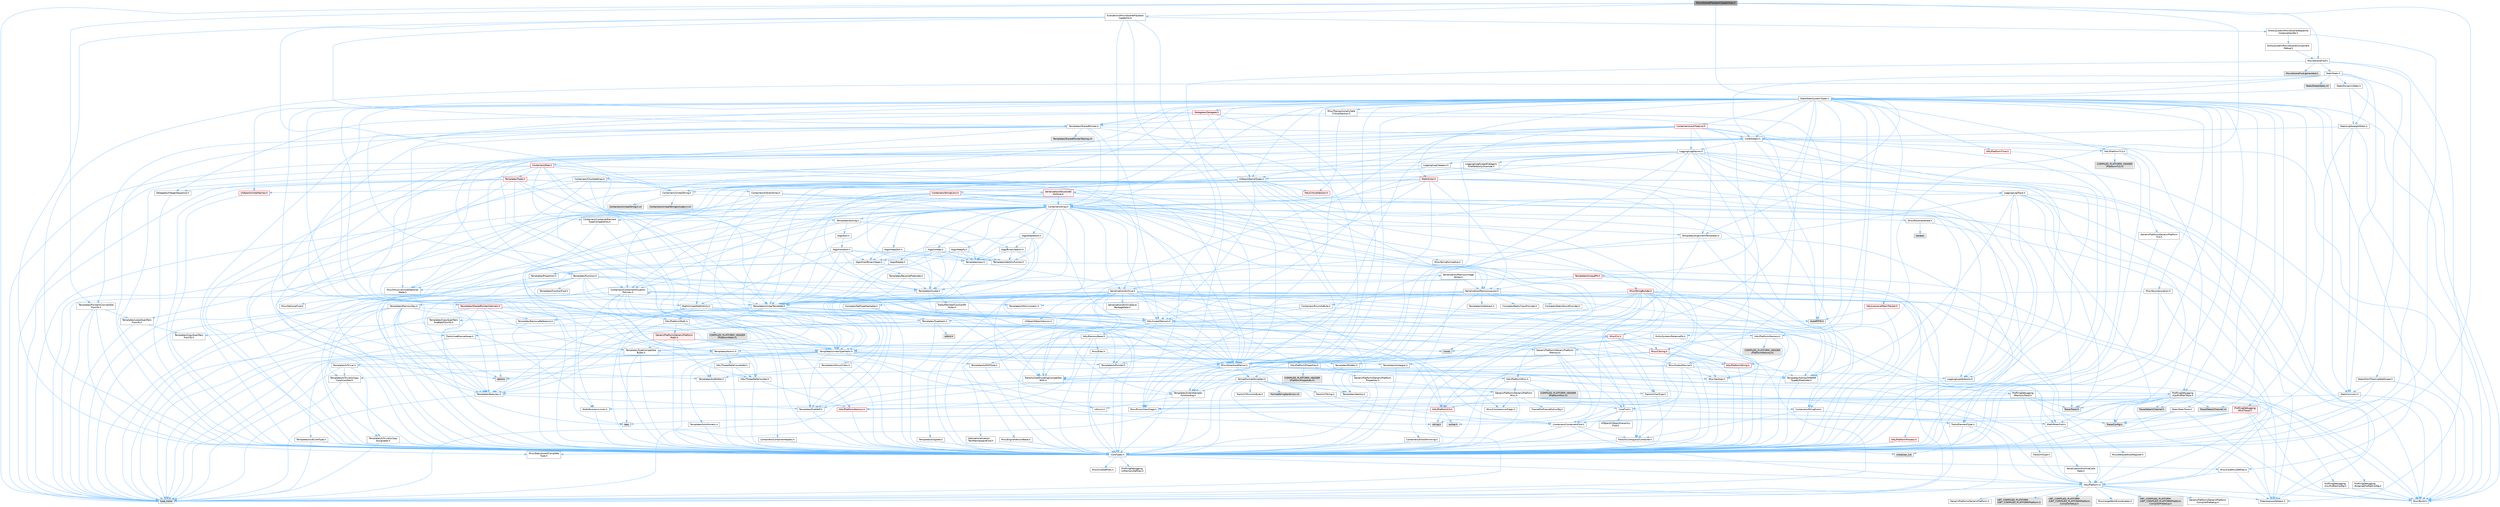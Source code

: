 digraph "MovieScenePlaybackCapabilities.h"
{
 // INTERACTIVE_SVG=YES
 // LATEX_PDF_SIZE
  bgcolor="transparent";
  edge [fontname=Helvetica,fontsize=10,labelfontname=Helvetica,labelfontsize=10];
  node [fontname=Helvetica,fontsize=10,shape=box,height=0.2,width=0.4];
  Node1 [id="Node000001",label="MovieScenePlaybackCapabilities.h",height=0.2,width=0.4,color="gray40", fillcolor="grey60", style="filled", fontcolor="black",tooltip=" "];
  Node1 -> Node2 [id="edge1_Node000001_Node000002",color="steelblue1",style="solid",tooltip=" "];
  Node2 [id="Node000002",label="CoreTypes.h",height=0.2,width=0.4,color="grey40", fillcolor="white", style="filled",URL="$dc/dec/CoreTypes_8h.html",tooltip=" "];
  Node2 -> Node3 [id="edge2_Node000002_Node000003",color="steelblue1",style="solid",tooltip=" "];
  Node3 [id="Node000003",label="HAL/Platform.h",height=0.2,width=0.4,color="grey40", fillcolor="white", style="filled",URL="$d9/dd0/Platform_8h.html",tooltip=" "];
  Node3 -> Node4 [id="edge3_Node000003_Node000004",color="steelblue1",style="solid",tooltip=" "];
  Node4 [id="Node000004",label="Misc/Build.h",height=0.2,width=0.4,color="grey40", fillcolor="white", style="filled",URL="$d3/dbb/Build_8h.html",tooltip=" "];
  Node3 -> Node5 [id="edge4_Node000003_Node000005",color="steelblue1",style="solid",tooltip=" "];
  Node5 [id="Node000005",label="Misc/LargeWorldCoordinates.h",height=0.2,width=0.4,color="grey40", fillcolor="white", style="filled",URL="$d2/dcb/LargeWorldCoordinates_8h.html",tooltip=" "];
  Node3 -> Node6 [id="edge5_Node000003_Node000006",color="steelblue1",style="solid",tooltip=" "];
  Node6 [id="Node000006",label="type_traits",height=0.2,width=0.4,color="grey60", fillcolor="#E0E0E0", style="filled",tooltip=" "];
  Node3 -> Node7 [id="edge6_Node000003_Node000007",color="steelblue1",style="solid",tooltip=" "];
  Node7 [id="Node000007",label="PreprocessorHelpers.h",height=0.2,width=0.4,color="grey40", fillcolor="white", style="filled",URL="$db/ddb/PreprocessorHelpers_8h.html",tooltip=" "];
  Node3 -> Node8 [id="edge7_Node000003_Node000008",color="steelblue1",style="solid",tooltip=" "];
  Node8 [id="Node000008",label="UBT_COMPILED_PLATFORM\l/UBT_COMPILED_PLATFORMPlatform\lCompilerPreSetup.h",height=0.2,width=0.4,color="grey60", fillcolor="#E0E0E0", style="filled",tooltip=" "];
  Node3 -> Node9 [id="edge8_Node000003_Node000009",color="steelblue1",style="solid",tooltip=" "];
  Node9 [id="Node000009",label="GenericPlatform/GenericPlatform\lCompilerPreSetup.h",height=0.2,width=0.4,color="grey40", fillcolor="white", style="filled",URL="$d9/dc8/GenericPlatformCompilerPreSetup_8h.html",tooltip=" "];
  Node3 -> Node10 [id="edge9_Node000003_Node000010",color="steelblue1",style="solid",tooltip=" "];
  Node10 [id="Node000010",label="GenericPlatform/GenericPlatform.h",height=0.2,width=0.4,color="grey40", fillcolor="white", style="filled",URL="$d6/d84/GenericPlatform_8h.html",tooltip=" "];
  Node3 -> Node11 [id="edge10_Node000003_Node000011",color="steelblue1",style="solid",tooltip=" "];
  Node11 [id="Node000011",label="UBT_COMPILED_PLATFORM\l/UBT_COMPILED_PLATFORMPlatform.h",height=0.2,width=0.4,color="grey60", fillcolor="#E0E0E0", style="filled",tooltip=" "];
  Node3 -> Node12 [id="edge11_Node000003_Node000012",color="steelblue1",style="solid",tooltip=" "];
  Node12 [id="Node000012",label="UBT_COMPILED_PLATFORM\l/UBT_COMPILED_PLATFORMPlatform\lCompilerSetup.h",height=0.2,width=0.4,color="grey60", fillcolor="#E0E0E0", style="filled",tooltip=" "];
  Node2 -> Node13 [id="edge12_Node000002_Node000013",color="steelblue1",style="solid",tooltip=" "];
  Node13 [id="Node000013",label="ProfilingDebugging\l/UMemoryDefines.h",height=0.2,width=0.4,color="grey40", fillcolor="white", style="filled",URL="$d2/da2/UMemoryDefines_8h.html",tooltip=" "];
  Node2 -> Node14 [id="edge13_Node000002_Node000014",color="steelblue1",style="solid",tooltip=" "];
  Node14 [id="Node000014",label="Misc/CoreMiscDefines.h",height=0.2,width=0.4,color="grey40", fillcolor="white", style="filled",URL="$da/d38/CoreMiscDefines_8h.html",tooltip=" "];
  Node14 -> Node3 [id="edge14_Node000014_Node000003",color="steelblue1",style="solid",tooltip=" "];
  Node14 -> Node7 [id="edge15_Node000014_Node000007",color="steelblue1",style="solid",tooltip=" "];
  Node2 -> Node15 [id="edge16_Node000002_Node000015",color="steelblue1",style="solid",tooltip=" "];
  Node15 [id="Node000015",label="Misc/CoreDefines.h",height=0.2,width=0.4,color="grey40", fillcolor="white", style="filled",URL="$d3/dd2/CoreDefines_8h.html",tooltip=" "];
  Node1 -> Node16 [id="edge17_Node000001_Node000016",color="steelblue1",style="solid",tooltip=" "];
  Node16 [id="Node000016",label="Evaluation/IMovieScenePlayback\lCapability.h",height=0.2,width=0.4,color="grey40", fillcolor="white", style="filled",URL="$dd/d2c/IMovieScenePlaybackCapability_8h.html",tooltip=" "];
  Node16 -> Node17 [id="edge18_Node000016_Node000017",color="steelblue1",style="solid",tooltip=" "];
  Node17 [id="Node000017",label="Containers/Array.h",height=0.2,width=0.4,color="grey40", fillcolor="white", style="filled",URL="$df/dd0/Array_8h.html",tooltip=" "];
  Node17 -> Node2 [id="edge19_Node000017_Node000002",color="steelblue1",style="solid",tooltip=" "];
  Node17 -> Node18 [id="edge20_Node000017_Node000018",color="steelblue1",style="solid",tooltip=" "];
  Node18 [id="Node000018",label="Misc/AssertionMacros.h",height=0.2,width=0.4,color="grey40", fillcolor="white", style="filled",URL="$d0/dfa/AssertionMacros_8h.html",tooltip=" "];
  Node18 -> Node2 [id="edge21_Node000018_Node000002",color="steelblue1",style="solid",tooltip=" "];
  Node18 -> Node3 [id="edge22_Node000018_Node000003",color="steelblue1",style="solid",tooltip=" "];
  Node18 -> Node19 [id="edge23_Node000018_Node000019",color="steelblue1",style="solid",tooltip=" "];
  Node19 [id="Node000019",label="HAL/PlatformMisc.h",height=0.2,width=0.4,color="grey40", fillcolor="white", style="filled",URL="$d0/df5/PlatformMisc_8h.html",tooltip=" "];
  Node19 -> Node2 [id="edge24_Node000019_Node000002",color="steelblue1",style="solid",tooltip=" "];
  Node19 -> Node20 [id="edge25_Node000019_Node000020",color="steelblue1",style="solid",tooltip=" "];
  Node20 [id="Node000020",label="GenericPlatform/GenericPlatform\lMisc.h",height=0.2,width=0.4,color="grey40", fillcolor="white", style="filled",URL="$db/d9a/GenericPlatformMisc_8h.html",tooltip=" "];
  Node20 -> Node21 [id="edge26_Node000020_Node000021",color="steelblue1",style="solid",tooltip=" "];
  Node21 [id="Node000021",label="Containers/StringFwd.h",height=0.2,width=0.4,color="grey40", fillcolor="white", style="filled",URL="$df/d37/StringFwd_8h.html",tooltip=" "];
  Node21 -> Node2 [id="edge27_Node000021_Node000002",color="steelblue1",style="solid",tooltip=" "];
  Node21 -> Node22 [id="edge28_Node000021_Node000022",color="steelblue1",style="solid",tooltip=" "];
  Node22 [id="Node000022",label="Traits/ElementType.h",height=0.2,width=0.4,color="grey40", fillcolor="white", style="filled",URL="$d5/d4f/ElementType_8h.html",tooltip=" "];
  Node22 -> Node3 [id="edge29_Node000022_Node000003",color="steelblue1",style="solid",tooltip=" "];
  Node22 -> Node23 [id="edge30_Node000022_Node000023",color="steelblue1",style="solid",tooltip=" "];
  Node23 [id="Node000023",label="initializer_list",height=0.2,width=0.4,color="grey60", fillcolor="#E0E0E0", style="filled",tooltip=" "];
  Node22 -> Node6 [id="edge31_Node000022_Node000006",color="steelblue1",style="solid",tooltip=" "];
  Node21 -> Node24 [id="edge32_Node000021_Node000024",color="steelblue1",style="solid",tooltip=" "];
  Node24 [id="Node000024",label="Traits/IsContiguousContainer.h",height=0.2,width=0.4,color="grey40", fillcolor="white", style="filled",URL="$d5/d3c/IsContiguousContainer_8h.html",tooltip=" "];
  Node24 -> Node2 [id="edge33_Node000024_Node000002",color="steelblue1",style="solid",tooltip=" "];
  Node24 -> Node25 [id="edge34_Node000024_Node000025",color="steelblue1",style="solid",tooltip=" "];
  Node25 [id="Node000025",label="Misc/StaticAssertComplete\lType.h",height=0.2,width=0.4,color="grey40", fillcolor="white", style="filled",URL="$d5/d4e/StaticAssertCompleteType_8h.html",tooltip=" "];
  Node24 -> Node23 [id="edge35_Node000024_Node000023",color="steelblue1",style="solid",tooltip=" "];
  Node20 -> Node26 [id="edge36_Node000020_Node000026",color="steelblue1",style="solid",tooltip=" "];
  Node26 [id="Node000026",label="CoreFwd.h",height=0.2,width=0.4,color="grey40", fillcolor="white", style="filled",URL="$d1/d1e/CoreFwd_8h.html",tooltip=" "];
  Node26 -> Node2 [id="edge37_Node000026_Node000002",color="steelblue1",style="solid",tooltip=" "];
  Node26 -> Node27 [id="edge38_Node000026_Node000027",color="steelblue1",style="solid",tooltip=" "];
  Node27 [id="Node000027",label="Containers/ContainersFwd.h",height=0.2,width=0.4,color="grey40", fillcolor="white", style="filled",URL="$d4/d0a/ContainersFwd_8h.html",tooltip=" "];
  Node27 -> Node3 [id="edge39_Node000027_Node000003",color="steelblue1",style="solid",tooltip=" "];
  Node27 -> Node2 [id="edge40_Node000027_Node000002",color="steelblue1",style="solid",tooltip=" "];
  Node27 -> Node24 [id="edge41_Node000027_Node000024",color="steelblue1",style="solid",tooltip=" "];
  Node26 -> Node28 [id="edge42_Node000026_Node000028",color="steelblue1",style="solid",tooltip=" "];
  Node28 [id="Node000028",label="Math/MathFwd.h",height=0.2,width=0.4,color="grey40", fillcolor="white", style="filled",URL="$d2/d10/MathFwd_8h.html",tooltip=" "];
  Node28 -> Node3 [id="edge43_Node000028_Node000003",color="steelblue1",style="solid",tooltip=" "];
  Node26 -> Node29 [id="edge44_Node000026_Node000029",color="steelblue1",style="solid",tooltip=" "];
  Node29 [id="Node000029",label="UObject/UObjectHierarchy\lFwd.h",height=0.2,width=0.4,color="grey40", fillcolor="white", style="filled",URL="$d3/d13/UObjectHierarchyFwd_8h.html",tooltip=" "];
  Node20 -> Node2 [id="edge45_Node000020_Node000002",color="steelblue1",style="solid",tooltip=" "];
  Node20 -> Node30 [id="edge46_Node000020_Node000030",color="steelblue1",style="solid",tooltip=" "];
  Node30 [id="Node000030",label="FramePro/FrameProConfig.h",height=0.2,width=0.4,color="grey40", fillcolor="white", style="filled",URL="$d7/d90/FrameProConfig_8h.html",tooltip=" "];
  Node20 -> Node31 [id="edge47_Node000020_Node000031",color="steelblue1",style="solid",tooltip=" "];
  Node31 [id="Node000031",label="HAL/PlatformCrt.h",height=0.2,width=0.4,color="red", fillcolor="#FFF0F0", style="filled",URL="$d8/d75/PlatformCrt_8h.html",tooltip=" "];
  Node31 -> Node32 [id="edge48_Node000031_Node000032",color="steelblue1",style="solid",tooltip=" "];
  Node32 [id="Node000032",label="new",height=0.2,width=0.4,color="grey60", fillcolor="#E0E0E0", style="filled",tooltip=" "];
  Node31 -> Node33 [id="edge49_Node000031_Node000033",color="steelblue1",style="solid",tooltip=" "];
  Node33 [id="Node000033",label="wchar.h",height=0.2,width=0.4,color="grey60", fillcolor="#E0E0E0", style="filled",tooltip=" "];
  Node31 -> Node40 [id="edge50_Node000031_Node000040",color="steelblue1",style="solid",tooltip=" "];
  Node40 [id="Node000040",label="string.h",height=0.2,width=0.4,color="grey60", fillcolor="#E0E0E0", style="filled",tooltip=" "];
  Node20 -> Node41 [id="edge51_Node000020_Node000041",color="steelblue1",style="solid",tooltip=" "];
  Node41 [id="Node000041",label="Math/NumericLimits.h",height=0.2,width=0.4,color="grey40", fillcolor="white", style="filled",URL="$df/d1b/NumericLimits_8h.html",tooltip=" "];
  Node41 -> Node2 [id="edge52_Node000041_Node000002",color="steelblue1",style="solid",tooltip=" "];
  Node20 -> Node42 [id="edge53_Node000020_Node000042",color="steelblue1",style="solid",tooltip=" "];
  Node42 [id="Node000042",label="Misc/CompressionFlags.h",height=0.2,width=0.4,color="grey40", fillcolor="white", style="filled",URL="$d9/d76/CompressionFlags_8h.html",tooltip=" "];
  Node20 -> Node43 [id="edge54_Node000020_Node000043",color="steelblue1",style="solid",tooltip=" "];
  Node43 [id="Node000043",label="Misc/EnumClassFlags.h",height=0.2,width=0.4,color="grey40", fillcolor="white", style="filled",URL="$d8/de7/EnumClassFlags_8h.html",tooltip=" "];
  Node20 -> Node44 [id="edge55_Node000020_Node000044",color="steelblue1",style="solid",tooltip=" "];
  Node44 [id="Node000044",label="ProfilingDebugging\l/CsvProfilerConfig.h",height=0.2,width=0.4,color="grey40", fillcolor="white", style="filled",URL="$d3/d88/CsvProfilerConfig_8h.html",tooltip=" "];
  Node44 -> Node4 [id="edge56_Node000044_Node000004",color="steelblue1",style="solid",tooltip=" "];
  Node20 -> Node45 [id="edge57_Node000020_Node000045",color="steelblue1",style="solid",tooltip=" "];
  Node45 [id="Node000045",label="ProfilingDebugging\l/ExternalProfilerConfig.h",height=0.2,width=0.4,color="grey40", fillcolor="white", style="filled",URL="$d3/dbb/ExternalProfilerConfig_8h.html",tooltip=" "];
  Node45 -> Node4 [id="edge58_Node000045_Node000004",color="steelblue1",style="solid",tooltip=" "];
  Node19 -> Node46 [id="edge59_Node000019_Node000046",color="steelblue1",style="solid",tooltip=" "];
  Node46 [id="Node000046",label="COMPILED_PLATFORM_HEADER\l(PlatformMisc.h)",height=0.2,width=0.4,color="grey60", fillcolor="#E0E0E0", style="filled",tooltip=" "];
  Node19 -> Node47 [id="edge60_Node000019_Node000047",color="steelblue1",style="solid",tooltip=" "];
  Node47 [id="Node000047",label="ProfilingDebugging\l/CpuProfilerTrace.h",height=0.2,width=0.4,color="grey40", fillcolor="white", style="filled",URL="$da/dcb/CpuProfilerTrace_8h.html",tooltip=" "];
  Node47 -> Node2 [id="edge61_Node000047_Node000002",color="steelblue1",style="solid",tooltip=" "];
  Node47 -> Node27 [id="edge62_Node000047_Node000027",color="steelblue1",style="solid",tooltip=" "];
  Node47 -> Node48 [id="edge63_Node000047_Node000048",color="steelblue1",style="solid",tooltip=" "];
  Node48 [id="Node000048",label="HAL/PlatformAtomics.h",height=0.2,width=0.4,color="red", fillcolor="#FFF0F0", style="filled",URL="$d3/d36/PlatformAtomics_8h.html",tooltip=" "];
  Node48 -> Node2 [id="edge64_Node000048_Node000002",color="steelblue1",style="solid",tooltip=" "];
  Node47 -> Node7 [id="edge65_Node000047_Node000007",color="steelblue1",style="solid",tooltip=" "];
  Node47 -> Node4 [id="edge66_Node000047_Node000004",color="steelblue1",style="solid",tooltip=" "];
  Node47 -> Node51 [id="edge67_Node000047_Node000051",color="steelblue1",style="solid",tooltip=" "];
  Node51 [id="Node000051",label="Trace/Config.h",height=0.2,width=0.4,color="grey60", fillcolor="#E0E0E0", style="filled",tooltip=" "];
  Node47 -> Node52 [id="edge68_Node000047_Node000052",color="steelblue1",style="solid",tooltip=" "];
  Node52 [id="Node000052",label="Trace/Detail/Channel.h",height=0.2,width=0.4,color="grey60", fillcolor="#E0E0E0", style="filled",tooltip=" "];
  Node47 -> Node53 [id="edge69_Node000047_Node000053",color="steelblue1",style="solid",tooltip=" "];
  Node53 [id="Node000053",label="Trace/Detail/Channel.inl",height=0.2,width=0.4,color="grey60", fillcolor="#E0E0E0", style="filled",tooltip=" "];
  Node47 -> Node54 [id="edge70_Node000047_Node000054",color="steelblue1",style="solid",tooltip=" "];
  Node54 [id="Node000054",label="Trace/Trace.h",height=0.2,width=0.4,color="grey60", fillcolor="#E0E0E0", style="filled",tooltip=" "];
  Node18 -> Node7 [id="edge71_Node000018_Node000007",color="steelblue1",style="solid",tooltip=" "];
  Node18 -> Node55 [id="edge72_Node000018_Node000055",color="steelblue1",style="solid",tooltip=" "];
  Node55 [id="Node000055",label="Templates/EnableIf.h",height=0.2,width=0.4,color="grey40", fillcolor="white", style="filled",URL="$d7/d60/EnableIf_8h.html",tooltip=" "];
  Node55 -> Node2 [id="edge73_Node000055_Node000002",color="steelblue1",style="solid",tooltip=" "];
  Node18 -> Node56 [id="edge74_Node000018_Node000056",color="steelblue1",style="solid",tooltip=" "];
  Node56 [id="Node000056",label="Templates/IsArrayOrRefOf\lTypeByPredicate.h",height=0.2,width=0.4,color="grey40", fillcolor="white", style="filled",URL="$d6/da1/IsArrayOrRefOfTypeByPredicate_8h.html",tooltip=" "];
  Node56 -> Node2 [id="edge75_Node000056_Node000002",color="steelblue1",style="solid",tooltip=" "];
  Node18 -> Node57 [id="edge76_Node000018_Node000057",color="steelblue1",style="solid",tooltip=" "];
  Node57 [id="Node000057",label="Templates/IsValidVariadic\lFunctionArg.h",height=0.2,width=0.4,color="grey40", fillcolor="white", style="filled",URL="$d0/dc8/IsValidVariadicFunctionArg_8h.html",tooltip=" "];
  Node57 -> Node2 [id="edge77_Node000057_Node000002",color="steelblue1",style="solid",tooltip=" "];
  Node57 -> Node58 [id="edge78_Node000057_Node000058",color="steelblue1",style="solid",tooltip=" "];
  Node58 [id="Node000058",label="IsEnum.h",height=0.2,width=0.4,color="grey40", fillcolor="white", style="filled",URL="$d4/de5/IsEnum_8h.html",tooltip=" "];
  Node57 -> Node6 [id="edge79_Node000057_Node000006",color="steelblue1",style="solid",tooltip=" "];
  Node18 -> Node59 [id="edge80_Node000018_Node000059",color="steelblue1",style="solid",tooltip=" "];
  Node59 [id="Node000059",label="Traits/IsCharEncodingCompatible\lWith.h",height=0.2,width=0.4,color="grey40", fillcolor="white", style="filled",URL="$df/dd1/IsCharEncodingCompatibleWith_8h.html",tooltip=" "];
  Node59 -> Node6 [id="edge81_Node000059_Node000006",color="steelblue1",style="solid",tooltip=" "];
  Node59 -> Node60 [id="edge82_Node000059_Node000060",color="steelblue1",style="solid",tooltip=" "];
  Node60 [id="Node000060",label="Traits/IsCharType.h",height=0.2,width=0.4,color="grey40", fillcolor="white", style="filled",URL="$db/d51/IsCharType_8h.html",tooltip=" "];
  Node60 -> Node2 [id="edge83_Node000060_Node000002",color="steelblue1",style="solid",tooltip=" "];
  Node18 -> Node61 [id="edge84_Node000018_Node000061",color="steelblue1",style="solid",tooltip=" "];
  Node61 [id="Node000061",label="Misc/VarArgs.h",height=0.2,width=0.4,color="grey40", fillcolor="white", style="filled",URL="$d5/d6f/VarArgs_8h.html",tooltip=" "];
  Node61 -> Node2 [id="edge85_Node000061_Node000002",color="steelblue1",style="solid",tooltip=" "];
  Node18 -> Node62 [id="edge86_Node000018_Node000062",color="steelblue1",style="solid",tooltip=" "];
  Node62 [id="Node000062",label="String/FormatStringSan.h",height=0.2,width=0.4,color="grey40", fillcolor="white", style="filled",URL="$d3/d8b/FormatStringSan_8h.html",tooltip=" "];
  Node62 -> Node6 [id="edge87_Node000062_Node000006",color="steelblue1",style="solid",tooltip=" "];
  Node62 -> Node2 [id="edge88_Node000062_Node000002",color="steelblue1",style="solid",tooltip=" "];
  Node62 -> Node63 [id="edge89_Node000062_Node000063",color="steelblue1",style="solid",tooltip=" "];
  Node63 [id="Node000063",label="Templates/Requires.h",height=0.2,width=0.4,color="grey40", fillcolor="white", style="filled",URL="$dc/d96/Requires_8h.html",tooltip=" "];
  Node63 -> Node55 [id="edge90_Node000063_Node000055",color="steelblue1",style="solid",tooltip=" "];
  Node63 -> Node6 [id="edge91_Node000063_Node000006",color="steelblue1",style="solid",tooltip=" "];
  Node62 -> Node64 [id="edge92_Node000062_Node000064",color="steelblue1",style="solid",tooltip=" "];
  Node64 [id="Node000064",label="Templates/Identity.h",height=0.2,width=0.4,color="grey40", fillcolor="white", style="filled",URL="$d0/dd5/Identity_8h.html",tooltip=" "];
  Node62 -> Node57 [id="edge93_Node000062_Node000057",color="steelblue1",style="solid",tooltip=" "];
  Node62 -> Node60 [id="edge94_Node000062_Node000060",color="steelblue1",style="solid",tooltip=" "];
  Node62 -> Node65 [id="edge95_Node000062_Node000065",color="steelblue1",style="solid",tooltip=" "];
  Node65 [id="Node000065",label="Traits/IsTEnumAsByte.h",height=0.2,width=0.4,color="grey40", fillcolor="white", style="filled",URL="$d1/de6/IsTEnumAsByte_8h.html",tooltip=" "];
  Node62 -> Node66 [id="edge96_Node000062_Node000066",color="steelblue1",style="solid",tooltip=" "];
  Node66 [id="Node000066",label="Traits/IsTString.h",height=0.2,width=0.4,color="grey40", fillcolor="white", style="filled",URL="$d0/df8/IsTString_8h.html",tooltip=" "];
  Node66 -> Node27 [id="edge97_Node000066_Node000027",color="steelblue1",style="solid",tooltip=" "];
  Node62 -> Node27 [id="edge98_Node000062_Node000027",color="steelblue1",style="solid",tooltip=" "];
  Node62 -> Node67 [id="edge99_Node000062_Node000067",color="steelblue1",style="solid",tooltip=" "];
  Node67 [id="Node000067",label="FormatStringSanErrors.inl",height=0.2,width=0.4,color="grey60", fillcolor="#E0E0E0", style="filled",tooltip=" "];
  Node18 -> Node68 [id="edge100_Node000018_Node000068",color="steelblue1",style="solid",tooltip=" "];
  Node68 [id="Node000068",label="atomic",height=0.2,width=0.4,color="grey60", fillcolor="#E0E0E0", style="filled",tooltip=" "];
  Node17 -> Node69 [id="edge101_Node000017_Node000069",color="steelblue1",style="solid",tooltip=" "];
  Node69 [id="Node000069",label="Misc/IntrusiveUnsetOptional\lState.h",height=0.2,width=0.4,color="grey40", fillcolor="white", style="filled",URL="$d2/d0a/IntrusiveUnsetOptionalState_8h.html",tooltip=" "];
  Node69 -> Node70 [id="edge102_Node000069_Node000070",color="steelblue1",style="solid",tooltip=" "];
  Node70 [id="Node000070",label="Misc/OptionalFwd.h",height=0.2,width=0.4,color="grey40", fillcolor="white", style="filled",URL="$dc/d50/OptionalFwd_8h.html",tooltip=" "];
  Node17 -> Node71 [id="edge103_Node000017_Node000071",color="steelblue1",style="solid",tooltip=" "];
  Node71 [id="Node000071",label="Misc/ReverseIterate.h",height=0.2,width=0.4,color="grey40", fillcolor="white", style="filled",URL="$db/de3/ReverseIterate_8h.html",tooltip=" "];
  Node71 -> Node3 [id="edge104_Node000071_Node000003",color="steelblue1",style="solid",tooltip=" "];
  Node71 -> Node72 [id="edge105_Node000071_Node000072",color="steelblue1",style="solid",tooltip=" "];
  Node72 [id="Node000072",label="iterator",height=0.2,width=0.4,color="grey60", fillcolor="#E0E0E0", style="filled",tooltip=" "];
  Node17 -> Node73 [id="edge106_Node000017_Node000073",color="steelblue1",style="solid",tooltip=" "];
  Node73 [id="Node000073",label="HAL/UnrealMemory.h",height=0.2,width=0.4,color="grey40", fillcolor="white", style="filled",URL="$d9/d96/UnrealMemory_8h.html",tooltip=" "];
  Node73 -> Node2 [id="edge107_Node000073_Node000002",color="steelblue1",style="solid",tooltip=" "];
  Node73 -> Node74 [id="edge108_Node000073_Node000074",color="steelblue1",style="solid",tooltip=" "];
  Node74 [id="Node000074",label="GenericPlatform/GenericPlatform\lMemory.h",height=0.2,width=0.4,color="grey40", fillcolor="white", style="filled",URL="$dd/d22/GenericPlatformMemory_8h.html",tooltip=" "];
  Node74 -> Node26 [id="edge109_Node000074_Node000026",color="steelblue1",style="solid",tooltip=" "];
  Node74 -> Node2 [id="edge110_Node000074_Node000002",color="steelblue1",style="solid",tooltip=" "];
  Node74 -> Node75 [id="edge111_Node000074_Node000075",color="steelblue1",style="solid",tooltip=" "];
  Node75 [id="Node000075",label="HAL/PlatformString.h",height=0.2,width=0.4,color="red", fillcolor="#FFF0F0", style="filled",URL="$db/db5/PlatformString_8h.html",tooltip=" "];
  Node75 -> Node2 [id="edge112_Node000075_Node000002",color="steelblue1",style="solid",tooltip=" "];
  Node74 -> Node40 [id="edge113_Node000074_Node000040",color="steelblue1",style="solid",tooltip=" "];
  Node74 -> Node33 [id="edge114_Node000074_Node000033",color="steelblue1",style="solid",tooltip=" "];
  Node73 -> Node77 [id="edge115_Node000073_Node000077",color="steelblue1",style="solid",tooltip=" "];
  Node77 [id="Node000077",label="HAL/MemoryBase.h",height=0.2,width=0.4,color="grey40", fillcolor="white", style="filled",URL="$d6/d9f/MemoryBase_8h.html",tooltip=" "];
  Node77 -> Node2 [id="edge116_Node000077_Node000002",color="steelblue1",style="solid",tooltip=" "];
  Node77 -> Node48 [id="edge117_Node000077_Node000048",color="steelblue1",style="solid",tooltip=" "];
  Node77 -> Node31 [id="edge118_Node000077_Node000031",color="steelblue1",style="solid",tooltip=" "];
  Node77 -> Node78 [id="edge119_Node000077_Node000078",color="steelblue1",style="solid",tooltip=" "];
  Node78 [id="Node000078",label="Misc/Exec.h",height=0.2,width=0.4,color="grey40", fillcolor="white", style="filled",URL="$de/ddb/Exec_8h.html",tooltip=" "];
  Node78 -> Node2 [id="edge120_Node000078_Node000002",color="steelblue1",style="solid",tooltip=" "];
  Node78 -> Node18 [id="edge121_Node000078_Node000018",color="steelblue1",style="solid",tooltip=" "];
  Node77 -> Node79 [id="edge122_Node000077_Node000079",color="steelblue1",style="solid",tooltip=" "];
  Node79 [id="Node000079",label="Misc/OutputDevice.h",height=0.2,width=0.4,color="grey40", fillcolor="white", style="filled",URL="$d7/d32/OutputDevice_8h.html",tooltip=" "];
  Node79 -> Node26 [id="edge123_Node000079_Node000026",color="steelblue1",style="solid",tooltip=" "];
  Node79 -> Node2 [id="edge124_Node000079_Node000002",color="steelblue1",style="solid",tooltip=" "];
  Node79 -> Node80 [id="edge125_Node000079_Node000080",color="steelblue1",style="solid",tooltip=" "];
  Node80 [id="Node000080",label="Logging/LogVerbosity.h",height=0.2,width=0.4,color="grey40", fillcolor="white", style="filled",URL="$d2/d8f/LogVerbosity_8h.html",tooltip=" "];
  Node80 -> Node2 [id="edge126_Node000080_Node000002",color="steelblue1",style="solid",tooltip=" "];
  Node79 -> Node61 [id="edge127_Node000079_Node000061",color="steelblue1",style="solid",tooltip=" "];
  Node79 -> Node56 [id="edge128_Node000079_Node000056",color="steelblue1",style="solid",tooltip=" "];
  Node79 -> Node57 [id="edge129_Node000079_Node000057",color="steelblue1",style="solid",tooltip=" "];
  Node79 -> Node59 [id="edge130_Node000079_Node000059",color="steelblue1",style="solid",tooltip=" "];
  Node77 -> Node81 [id="edge131_Node000077_Node000081",color="steelblue1",style="solid",tooltip=" "];
  Node81 [id="Node000081",label="Templates/Atomic.h",height=0.2,width=0.4,color="grey40", fillcolor="white", style="filled",URL="$d3/d91/Atomic_8h.html",tooltip=" "];
  Node81 -> Node82 [id="edge132_Node000081_Node000082",color="steelblue1",style="solid",tooltip=" "];
  Node82 [id="Node000082",label="HAL/ThreadSafeCounter.h",height=0.2,width=0.4,color="grey40", fillcolor="white", style="filled",URL="$dc/dc9/ThreadSafeCounter_8h.html",tooltip=" "];
  Node82 -> Node2 [id="edge133_Node000082_Node000002",color="steelblue1",style="solid",tooltip=" "];
  Node82 -> Node48 [id="edge134_Node000082_Node000048",color="steelblue1",style="solid",tooltip=" "];
  Node81 -> Node83 [id="edge135_Node000081_Node000083",color="steelblue1",style="solid",tooltip=" "];
  Node83 [id="Node000083",label="HAL/ThreadSafeCounter64.h",height=0.2,width=0.4,color="grey40", fillcolor="white", style="filled",URL="$d0/d12/ThreadSafeCounter64_8h.html",tooltip=" "];
  Node83 -> Node2 [id="edge136_Node000083_Node000002",color="steelblue1",style="solid",tooltip=" "];
  Node83 -> Node82 [id="edge137_Node000083_Node000082",color="steelblue1",style="solid",tooltip=" "];
  Node81 -> Node84 [id="edge138_Node000081_Node000084",color="steelblue1",style="solid",tooltip=" "];
  Node84 [id="Node000084",label="Templates/IsIntegral.h",height=0.2,width=0.4,color="grey40", fillcolor="white", style="filled",URL="$da/d64/IsIntegral_8h.html",tooltip=" "];
  Node84 -> Node2 [id="edge139_Node000084_Node000002",color="steelblue1",style="solid",tooltip=" "];
  Node81 -> Node85 [id="edge140_Node000081_Node000085",color="steelblue1",style="solid",tooltip=" "];
  Node85 [id="Node000085",label="Templates/IsTrivial.h",height=0.2,width=0.4,color="grey40", fillcolor="white", style="filled",URL="$da/d4c/IsTrivial_8h.html",tooltip=" "];
  Node85 -> Node86 [id="edge141_Node000085_Node000086",color="steelblue1",style="solid",tooltip=" "];
  Node86 [id="Node000086",label="Templates/AndOrNot.h",height=0.2,width=0.4,color="grey40", fillcolor="white", style="filled",URL="$db/d0a/AndOrNot_8h.html",tooltip=" "];
  Node86 -> Node2 [id="edge142_Node000086_Node000002",color="steelblue1",style="solid",tooltip=" "];
  Node85 -> Node87 [id="edge143_Node000085_Node000087",color="steelblue1",style="solid",tooltip=" "];
  Node87 [id="Node000087",label="Templates/IsTriviallyCopy\lConstructible.h",height=0.2,width=0.4,color="grey40", fillcolor="white", style="filled",URL="$d3/d78/IsTriviallyCopyConstructible_8h.html",tooltip=" "];
  Node87 -> Node2 [id="edge144_Node000087_Node000002",color="steelblue1",style="solid",tooltip=" "];
  Node87 -> Node6 [id="edge145_Node000087_Node000006",color="steelblue1",style="solid",tooltip=" "];
  Node85 -> Node88 [id="edge146_Node000085_Node000088",color="steelblue1",style="solid",tooltip=" "];
  Node88 [id="Node000088",label="Templates/IsTriviallyCopy\lAssignable.h",height=0.2,width=0.4,color="grey40", fillcolor="white", style="filled",URL="$d2/df2/IsTriviallyCopyAssignable_8h.html",tooltip=" "];
  Node88 -> Node2 [id="edge147_Node000088_Node000002",color="steelblue1",style="solid",tooltip=" "];
  Node88 -> Node6 [id="edge148_Node000088_Node000006",color="steelblue1",style="solid",tooltip=" "];
  Node85 -> Node6 [id="edge149_Node000085_Node000006",color="steelblue1",style="solid",tooltip=" "];
  Node81 -> Node89 [id="edge150_Node000081_Node000089",color="steelblue1",style="solid",tooltip=" "];
  Node89 [id="Node000089",label="Traits/IntType.h",height=0.2,width=0.4,color="grey40", fillcolor="white", style="filled",URL="$d7/deb/IntType_8h.html",tooltip=" "];
  Node89 -> Node3 [id="edge151_Node000089_Node000003",color="steelblue1",style="solid",tooltip=" "];
  Node81 -> Node68 [id="edge152_Node000081_Node000068",color="steelblue1",style="solid",tooltip=" "];
  Node73 -> Node90 [id="edge153_Node000073_Node000090",color="steelblue1",style="solid",tooltip=" "];
  Node90 [id="Node000090",label="HAL/PlatformMemory.h",height=0.2,width=0.4,color="grey40", fillcolor="white", style="filled",URL="$de/d68/PlatformMemory_8h.html",tooltip=" "];
  Node90 -> Node2 [id="edge154_Node000090_Node000002",color="steelblue1",style="solid",tooltip=" "];
  Node90 -> Node74 [id="edge155_Node000090_Node000074",color="steelblue1",style="solid",tooltip=" "];
  Node90 -> Node91 [id="edge156_Node000090_Node000091",color="steelblue1",style="solid",tooltip=" "];
  Node91 [id="Node000091",label="COMPILED_PLATFORM_HEADER\l(PlatformMemory.h)",height=0.2,width=0.4,color="grey60", fillcolor="#E0E0E0", style="filled",tooltip=" "];
  Node73 -> Node92 [id="edge157_Node000073_Node000092",color="steelblue1",style="solid",tooltip=" "];
  Node92 [id="Node000092",label="ProfilingDebugging\l/MemoryTrace.h",height=0.2,width=0.4,color="grey40", fillcolor="white", style="filled",URL="$da/dd7/MemoryTrace_8h.html",tooltip=" "];
  Node92 -> Node3 [id="edge158_Node000092_Node000003",color="steelblue1",style="solid",tooltip=" "];
  Node92 -> Node43 [id="edge159_Node000092_Node000043",color="steelblue1",style="solid",tooltip=" "];
  Node92 -> Node51 [id="edge160_Node000092_Node000051",color="steelblue1",style="solid",tooltip=" "];
  Node92 -> Node54 [id="edge161_Node000092_Node000054",color="steelblue1",style="solid",tooltip=" "];
  Node73 -> Node93 [id="edge162_Node000073_Node000093",color="steelblue1",style="solid",tooltip=" "];
  Node93 [id="Node000093",label="Templates/IsPointer.h",height=0.2,width=0.4,color="grey40", fillcolor="white", style="filled",URL="$d7/d05/IsPointer_8h.html",tooltip=" "];
  Node93 -> Node2 [id="edge163_Node000093_Node000002",color="steelblue1",style="solid",tooltip=" "];
  Node17 -> Node94 [id="edge164_Node000017_Node000094",color="steelblue1",style="solid",tooltip=" "];
  Node94 [id="Node000094",label="Templates/UnrealTypeTraits.h",height=0.2,width=0.4,color="grey40", fillcolor="white", style="filled",URL="$d2/d2d/UnrealTypeTraits_8h.html",tooltip=" "];
  Node94 -> Node2 [id="edge165_Node000094_Node000002",color="steelblue1",style="solid",tooltip=" "];
  Node94 -> Node93 [id="edge166_Node000094_Node000093",color="steelblue1",style="solid",tooltip=" "];
  Node94 -> Node18 [id="edge167_Node000094_Node000018",color="steelblue1",style="solid",tooltip=" "];
  Node94 -> Node86 [id="edge168_Node000094_Node000086",color="steelblue1",style="solid",tooltip=" "];
  Node94 -> Node55 [id="edge169_Node000094_Node000055",color="steelblue1",style="solid",tooltip=" "];
  Node94 -> Node95 [id="edge170_Node000094_Node000095",color="steelblue1",style="solid",tooltip=" "];
  Node95 [id="Node000095",label="Templates/IsArithmetic.h",height=0.2,width=0.4,color="grey40", fillcolor="white", style="filled",URL="$d2/d5d/IsArithmetic_8h.html",tooltip=" "];
  Node95 -> Node2 [id="edge171_Node000095_Node000002",color="steelblue1",style="solid",tooltip=" "];
  Node94 -> Node58 [id="edge172_Node000094_Node000058",color="steelblue1",style="solid",tooltip=" "];
  Node94 -> Node96 [id="edge173_Node000094_Node000096",color="steelblue1",style="solid",tooltip=" "];
  Node96 [id="Node000096",label="Templates/Models.h",height=0.2,width=0.4,color="grey40", fillcolor="white", style="filled",URL="$d3/d0c/Models_8h.html",tooltip=" "];
  Node96 -> Node64 [id="edge174_Node000096_Node000064",color="steelblue1",style="solid",tooltip=" "];
  Node94 -> Node97 [id="edge175_Node000094_Node000097",color="steelblue1",style="solid",tooltip=" "];
  Node97 [id="Node000097",label="Templates/IsPODType.h",height=0.2,width=0.4,color="grey40", fillcolor="white", style="filled",URL="$d7/db1/IsPODType_8h.html",tooltip=" "];
  Node97 -> Node2 [id="edge176_Node000097_Node000002",color="steelblue1",style="solid",tooltip=" "];
  Node94 -> Node98 [id="edge177_Node000094_Node000098",color="steelblue1",style="solid",tooltip=" "];
  Node98 [id="Node000098",label="Templates/IsUECoreType.h",height=0.2,width=0.4,color="grey40", fillcolor="white", style="filled",URL="$d1/db8/IsUECoreType_8h.html",tooltip=" "];
  Node98 -> Node2 [id="edge178_Node000098_Node000002",color="steelblue1",style="solid",tooltip=" "];
  Node98 -> Node6 [id="edge179_Node000098_Node000006",color="steelblue1",style="solid",tooltip=" "];
  Node94 -> Node87 [id="edge180_Node000094_Node000087",color="steelblue1",style="solid",tooltip=" "];
  Node17 -> Node99 [id="edge181_Node000017_Node000099",color="steelblue1",style="solid",tooltip=" "];
  Node99 [id="Node000099",label="Templates/UnrealTemplate.h",height=0.2,width=0.4,color="grey40", fillcolor="white", style="filled",URL="$d4/d24/UnrealTemplate_8h.html",tooltip=" "];
  Node99 -> Node2 [id="edge182_Node000099_Node000002",color="steelblue1",style="solid",tooltip=" "];
  Node99 -> Node93 [id="edge183_Node000099_Node000093",color="steelblue1",style="solid",tooltip=" "];
  Node99 -> Node73 [id="edge184_Node000099_Node000073",color="steelblue1",style="solid",tooltip=" "];
  Node99 -> Node100 [id="edge185_Node000099_Node000100",color="steelblue1",style="solid",tooltip=" "];
  Node100 [id="Node000100",label="Templates/CopyQualifiers\lAndRefsFromTo.h",height=0.2,width=0.4,color="grey40", fillcolor="white", style="filled",URL="$d3/db3/CopyQualifiersAndRefsFromTo_8h.html",tooltip=" "];
  Node100 -> Node101 [id="edge186_Node000100_Node000101",color="steelblue1",style="solid",tooltip=" "];
  Node101 [id="Node000101",label="Templates/CopyQualifiers\lFromTo.h",height=0.2,width=0.4,color="grey40", fillcolor="white", style="filled",URL="$d5/db4/CopyQualifiersFromTo_8h.html",tooltip=" "];
  Node99 -> Node94 [id="edge187_Node000099_Node000094",color="steelblue1",style="solid",tooltip=" "];
  Node99 -> Node102 [id="edge188_Node000099_Node000102",color="steelblue1",style="solid",tooltip=" "];
  Node102 [id="Node000102",label="Templates/RemoveReference.h",height=0.2,width=0.4,color="grey40", fillcolor="white", style="filled",URL="$da/dbe/RemoveReference_8h.html",tooltip=" "];
  Node102 -> Node2 [id="edge189_Node000102_Node000002",color="steelblue1",style="solid",tooltip=" "];
  Node99 -> Node63 [id="edge190_Node000099_Node000063",color="steelblue1",style="solid",tooltip=" "];
  Node99 -> Node103 [id="edge191_Node000099_Node000103",color="steelblue1",style="solid",tooltip=" "];
  Node103 [id="Node000103",label="Templates/TypeCompatible\lBytes.h",height=0.2,width=0.4,color="grey40", fillcolor="white", style="filled",URL="$df/d0a/TypeCompatibleBytes_8h.html",tooltip=" "];
  Node103 -> Node2 [id="edge192_Node000103_Node000002",color="steelblue1",style="solid",tooltip=" "];
  Node103 -> Node40 [id="edge193_Node000103_Node000040",color="steelblue1",style="solid",tooltip=" "];
  Node103 -> Node32 [id="edge194_Node000103_Node000032",color="steelblue1",style="solid",tooltip=" "];
  Node103 -> Node6 [id="edge195_Node000103_Node000006",color="steelblue1",style="solid",tooltip=" "];
  Node99 -> Node64 [id="edge196_Node000099_Node000064",color="steelblue1",style="solid",tooltip=" "];
  Node99 -> Node24 [id="edge197_Node000099_Node000024",color="steelblue1",style="solid",tooltip=" "];
  Node99 -> Node104 [id="edge198_Node000099_Node000104",color="steelblue1",style="solid",tooltip=" "];
  Node104 [id="Node000104",label="Traits/UseBitwiseSwap.h",height=0.2,width=0.4,color="grey40", fillcolor="white", style="filled",URL="$db/df3/UseBitwiseSwap_8h.html",tooltip=" "];
  Node104 -> Node2 [id="edge199_Node000104_Node000002",color="steelblue1",style="solid",tooltip=" "];
  Node104 -> Node6 [id="edge200_Node000104_Node000006",color="steelblue1",style="solid",tooltip=" "];
  Node99 -> Node6 [id="edge201_Node000099_Node000006",color="steelblue1",style="solid",tooltip=" "];
  Node17 -> Node105 [id="edge202_Node000017_Node000105",color="steelblue1",style="solid",tooltip=" "];
  Node105 [id="Node000105",label="Containers/AllowShrinking.h",height=0.2,width=0.4,color="grey40", fillcolor="white", style="filled",URL="$d7/d1a/AllowShrinking_8h.html",tooltip=" "];
  Node105 -> Node2 [id="edge203_Node000105_Node000002",color="steelblue1",style="solid",tooltip=" "];
  Node17 -> Node106 [id="edge204_Node000017_Node000106",color="steelblue1",style="solid",tooltip=" "];
  Node106 [id="Node000106",label="Containers/ContainerAllocation\lPolicies.h",height=0.2,width=0.4,color="grey40", fillcolor="white", style="filled",URL="$d7/dff/ContainerAllocationPolicies_8h.html",tooltip=" "];
  Node106 -> Node2 [id="edge205_Node000106_Node000002",color="steelblue1",style="solid",tooltip=" "];
  Node106 -> Node107 [id="edge206_Node000106_Node000107",color="steelblue1",style="solid",tooltip=" "];
  Node107 [id="Node000107",label="Containers/ContainerHelpers.h",height=0.2,width=0.4,color="grey40", fillcolor="white", style="filled",URL="$d7/d33/ContainerHelpers_8h.html",tooltip=" "];
  Node107 -> Node2 [id="edge207_Node000107_Node000002",color="steelblue1",style="solid",tooltip=" "];
  Node106 -> Node106 [id="edge208_Node000106_Node000106",color="steelblue1",style="solid",tooltip=" "];
  Node106 -> Node108 [id="edge209_Node000106_Node000108",color="steelblue1",style="solid",tooltip=" "];
  Node108 [id="Node000108",label="HAL/PlatformMath.h",height=0.2,width=0.4,color="grey40", fillcolor="white", style="filled",URL="$dc/d53/PlatformMath_8h.html",tooltip=" "];
  Node108 -> Node2 [id="edge210_Node000108_Node000002",color="steelblue1",style="solid",tooltip=" "];
  Node108 -> Node109 [id="edge211_Node000108_Node000109",color="steelblue1",style="solid",tooltip=" "];
  Node109 [id="Node000109",label="GenericPlatform/GenericPlatform\lMath.h",height=0.2,width=0.4,color="red", fillcolor="#FFF0F0", style="filled",URL="$d5/d79/GenericPlatformMath_8h.html",tooltip=" "];
  Node109 -> Node2 [id="edge212_Node000109_Node000002",color="steelblue1",style="solid",tooltip=" "];
  Node109 -> Node27 [id="edge213_Node000109_Node000027",color="steelblue1",style="solid",tooltip=" "];
  Node109 -> Node31 [id="edge214_Node000109_Node000031",color="steelblue1",style="solid",tooltip=" "];
  Node109 -> Node86 [id="edge215_Node000109_Node000086",color="steelblue1",style="solid",tooltip=" "];
  Node109 -> Node94 [id="edge216_Node000109_Node000094",color="steelblue1",style="solid",tooltip=" "];
  Node109 -> Node63 [id="edge217_Node000109_Node000063",color="steelblue1",style="solid",tooltip=" "];
  Node109 -> Node103 [id="edge218_Node000109_Node000103",color="steelblue1",style="solid",tooltip=" "];
  Node109 -> Node114 [id="edge219_Node000109_Node000114",color="steelblue1",style="solid",tooltip=" "];
  Node114 [id="Node000114",label="limits",height=0.2,width=0.4,color="grey60", fillcolor="#E0E0E0", style="filled",tooltip=" "];
  Node109 -> Node6 [id="edge220_Node000109_Node000006",color="steelblue1",style="solid",tooltip=" "];
  Node108 -> Node115 [id="edge221_Node000108_Node000115",color="steelblue1",style="solid",tooltip=" "];
  Node115 [id="Node000115",label="COMPILED_PLATFORM_HEADER\l(PlatformMath.h)",height=0.2,width=0.4,color="grey60", fillcolor="#E0E0E0", style="filled",tooltip=" "];
  Node106 -> Node73 [id="edge222_Node000106_Node000073",color="steelblue1",style="solid",tooltip=" "];
  Node106 -> Node41 [id="edge223_Node000106_Node000041",color="steelblue1",style="solid",tooltip=" "];
  Node106 -> Node18 [id="edge224_Node000106_Node000018",color="steelblue1",style="solid",tooltip=" "];
  Node106 -> Node116 [id="edge225_Node000106_Node000116",color="steelblue1",style="solid",tooltip=" "];
  Node116 [id="Node000116",label="Templates/IsPolymorphic.h",height=0.2,width=0.4,color="grey40", fillcolor="white", style="filled",URL="$dc/d20/IsPolymorphic_8h.html",tooltip=" "];
  Node106 -> Node117 [id="edge226_Node000106_Node000117",color="steelblue1",style="solid",tooltip=" "];
  Node117 [id="Node000117",label="Templates/MemoryOps.h",height=0.2,width=0.4,color="grey40", fillcolor="white", style="filled",URL="$db/dea/MemoryOps_8h.html",tooltip=" "];
  Node117 -> Node2 [id="edge227_Node000117_Node000002",color="steelblue1",style="solid",tooltip=" "];
  Node117 -> Node73 [id="edge228_Node000117_Node000073",color="steelblue1",style="solid",tooltip=" "];
  Node117 -> Node88 [id="edge229_Node000117_Node000088",color="steelblue1",style="solid",tooltip=" "];
  Node117 -> Node87 [id="edge230_Node000117_Node000087",color="steelblue1",style="solid",tooltip=" "];
  Node117 -> Node63 [id="edge231_Node000117_Node000063",color="steelblue1",style="solid",tooltip=" "];
  Node117 -> Node94 [id="edge232_Node000117_Node000094",color="steelblue1",style="solid",tooltip=" "];
  Node117 -> Node104 [id="edge233_Node000117_Node000104",color="steelblue1",style="solid",tooltip=" "];
  Node117 -> Node32 [id="edge234_Node000117_Node000032",color="steelblue1",style="solid",tooltip=" "];
  Node117 -> Node6 [id="edge235_Node000117_Node000006",color="steelblue1",style="solid",tooltip=" "];
  Node106 -> Node103 [id="edge236_Node000106_Node000103",color="steelblue1",style="solid",tooltip=" "];
  Node106 -> Node6 [id="edge237_Node000106_Node000006",color="steelblue1",style="solid",tooltip=" "];
  Node17 -> Node118 [id="edge238_Node000017_Node000118",color="steelblue1",style="solid",tooltip=" "];
  Node118 [id="Node000118",label="Containers/ContainerElement\lTypeCompatibility.h",height=0.2,width=0.4,color="grey40", fillcolor="white", style="filled",URL="$df/ddf/ContainerElementTypeCompatibility_8h.html",tooltip=" "];
  Node118 -> Node2 [id="edge239_Node000118_Node000002",color="steelblue1",style="solid",tooltip=" "];
  Node118 -> Node94 [id="edge240_Node000118_Node000094",color="steelblue1",style="solid",tooltip=" "];
  Node17 -> Node119 [id="edge241_Node000017_Node000119",color="steelblue1",style="solid",tooltip=" "];
  Node119 [id="Node000119",label="Serialization/Archive.h",height=0.2,width=0.4,color="grey40", fillcolor="white", style="filled",URL="$d7/d3b/Archive_8h.html",tooltip=" "];
  Node119 -> Node26 [id="edge242_Node000119_Node000026",color="steelblue1",style="solid",tooltip=" "];
  Node119 -> Node2 [id="edge243_Node000119_Node000002",color="steelblue1",style="solid",tooltip=" "];
  Node119 -> Node120 [id="edge244_Node000119_Node000120",color="steelblue1",style="solid",tooltip=" "];
  Node120 [id="Node000120",label="HAL/PlatformProperties.h",height=0.2,width=0.4,color="grey40", fillcolor="white", style="filled",URL="$d9/db0/PlatformProperties_8h.html",tooltip=" "];
  Node120 -> Node2 [id="edge245_Node000120_Node000002",color="steelblue1",style="solid",tooltip=" "];
  Node120 -> Node121 [id="edge246_Node000120_Node000121",color="steelblue1",style="solid",tooltip=" "];
  Node121 [id="Node000121",label="GenericPlatform/GenericPlatform\lProperties.h",height=0.2,width=0.4,color="grey40", fillcolor="white", style="filled",URL="$d2/dcd/GenericPlatformProperties_8h.html",tooltip=" "];
  Node121 -> Node2 [id="edge247_Node000121_Node000002",color="steelblue1",style="solid",tooltip=" "];
  Node121 -> Node20 [id="edge248_Node000121_Node000020",color="steelblue1",style="solid",tooltip=" "];
  Node120 -> Node122 [id="edge249_Node000120_Node000122",color="steelblue1",style="solid",tooltip=" "];
  Node122 [id="Node000122",label="COMPILED_PLATFORM_HEADER\l(PlatformProperties.h)",height=0.2,width=0.4,color="grey60", fillcolor="#E0E0E0", style="filled",tooltip=" "];
  Node119 -> Node123 [id="edge250_Node000119_Node000123",color="steelblue1",style="solid",tooltip=" "];
  Node123 [id="Node000123",label="Internationalization\l/TextNamespaceFwd.h",height=0.2,width=0.4,color="grey40", fillcolor="white", style="filled",URL="$d8/d97/TextNamespaceFwd_8h.html",tooltip=" "];
  Node123 -> Node2 [id="edge251_Node000123_Node000002",color="steelblue1",style="solid",tooltip=" "];
  Node119 -> Node28 [id="edge252_Node000119_Node000028",color="steelblue1",style="solid",tooltip=" "];
  Node119 -> Node18 [id="edge253_Node000119_Node000018",color="steelblue1",style="solid",tooltip=" "];
  Node119 -> Node4 [id="edge254_Node000119_Node000004",color="steelblue1",style="solid",tooltip=" "];
  Node119 -> Node42 [id="edge255_Node000119_Node000042",color="steelblue1",style="solid",tooltip=" "];
  Node119 -> Node124 [id="edge256_Node000119_Node000124",color="steelblue1",style="solid",tooltip=" "];
  Node124 [id="Node000124",label="Misc/EngineVersionBase.h",height=0.2,width=0.4,color="grey40", fillcolor="white", style="filled",URL="$d5/d2b/EngineVersionBase_8h.html",tooltip=" "];
  Node124 -> Node2 [id="edge257_Node000124_Node000002",color="steelblue1",style="solid",tooltip=" "];
  Node119 -> Node61 [id="edge258_Node000119_Node000061",color="steelblue1",style="solid",tooltip=" "];
  Node119 -> Node125 [id="edge259_Node000119_Node000125",color="steelblue1",style="solid",tooltip=" "];
  Node125 [id="Node000125",label="Serialization/ArchiveCook\lData.h",height=0.2,width=0.4,color="grey40", fillcolor="white", style="filled",URL="$dc/db6/ArchiveCookData_8h.html",tooltip=" "];
  Node125 -> Node3 [id="edge260_Node000125_Node000003",color="steelblue1",style="solid",tooltip=" "];
  Node119 -> Node126 [id="edge261_Node000119_Node000126",color="steelblue1",style="solid",tooltip=" "];
  Node126 [id="Node000126",label="Serialization/ArchiveSave\lPackageData.h",height=0.2,width=0.4,color="grey40", fillcolor="white", style="filled",URL="$d1/d37/ArchiveSavePackageData_8h.html",tooltip=" "];
  Node119 -> Node55 [id="edge262_Node000119_Node000055",color="steelblue1",style="solid",tooltip=" "];
  Node119 -> Node56 [id="edge263_Node000119_Node000056",color="steelblue1",style="solid",tooltip=" "];
  Node119 -> Node127 [id="edge264_Node000119_Node000127",color="steelblue1",style="solid",tooltip=" "];
  Node127 [id="Node000127",label="Templates/IsEnumClass.h",height=0.2,width=0.4,color="grey40", fillcolor="white", style="filled",URL="$d7/d15/IsEnumClass_8h.html",tooltip=" "];
  Node127 -> Node2 [id="edge265_Node000127_Node000002",color="steelblue1",style="solid",tooltip=" "];
  Node127 -> Node86 [id="edge266_Node000127_Node000086",color="steelblue1",style="solid",tooltip=" "];
  Node119 -> Node113 [id="edge267_Node000119_Node000113",color="steelblue1",style="solid",tooltip=" "];
  Node113 [id="Node000113",label="Templates/IsSigned.h",height=0.2,width=0.4,color="grey40", fillcolor="white", style="filled",URL="$d8/dd8/IsSigned_8h.html",tooltip=" "];
  Node113 -> Node2 [id="edge268_Node000113_Node000002",color="steelblue1",style="solid",tooltip=" "];
  Node119 -> Node57 [id="edge269_Node000119_Node000057",color="steelblue1",style="solid",tooltip=" "];
  Node119 -> Node99 [id="edge270_Node000119_Node000099",color="steelblue1",style="solid",tooltip=" "];
  Node119 -> Node59 [id="edge271_Node000119_Node000059",color="steelblue1",style="solid",tooltip=" "];
  Node119 -> Node128 [id="edge272_Node000119_Node000128",color="steelblue1",style="solid",tooltip=" "];
  Node128 [id="Node000128",label="UObject/ObjectVersion.h",height=0.2,width=0.4,color="grey40", fillcolor="white", style="filled",URL="$da/d63/ObjectVersion_8h.html",tooltip=" "];
  Node128 -> Node2 [id="edge273_Node000128_Node000002",color="steelblue1",style="solid",tooltip=" "];
  Node17 -> Node129 [id="edge274_Node000017_Node000129",color="steelblue1",style="solid",tooltip=" "];
  Node129 [id="Node000129",label="Serialization/MemoryImage\lWriter.h",height=0.2,width=0.4,color="grey40", fillcolor="white", style="filled",URL="$d0/d08/MemoryImageWriter_8h.html",tooltip=" "];
  Node129 -> Node2 [id="edge275_Node000129_Node000002",color="steelblue1",style="solid",tooltip=" "];
  Node129 -> Node130 [id="edge276_Node000129_Node000130",color="steelblue1",style="solid",tooltip=" "];
  Node130 [id="Node000130",label="Serialization/MemoryLayout.h",height=0.2,width=0.4,color="grey40", fillcolor="white", style="filled",URL="$d7/d66/MemoryLayout_8h.html",tooltip=" "];
  Node130 -> Node131 [id="edge277_Node000130_Node000131",color="steelblue1",style="solid",tooltip=" "];
  Node131 [id="Node000131",label="Concepts/StaticClassProvider.h",height=0.2,width=0.4,color="grey40", fillcolor="white", style="filled",URL="$dd/d83/StaticClassProvider_8h.html",tooltip=" "];
  Node130 -> Node132 [id="edge278_Node000130_Node000132",color="steelblue1",style="solid",tooltip=" "];
  Node132 [id="Node000132",label="Concepts/StaticStructProvider.h",height=0.2,width=0.4,color="grey40", fillcolor="white", style="filled",URL="$d5/d77/StaticStructProvider_8h.html",tooltip=" "];
  Node130 -> Node133 [id="edge279_Node000130_Node000133",color="steelblue1",style="solid",tooltip=" "];
  Node133 [id="Node000133",label="Containers/EnumAsByte.h",height=0.2,width=0.4,color="grey40", fillcolor="white", style="filled",URL="$d6/d9a/EnumAsByte_8h.html",tooltip=" "];
  Node133 -> Node2 [id="edge280_Node000133_Node000002",color="steelblue1",style="solid",tooltip=" "];
  Node133 -> Node97 [id="edge281_Node000133_Node000097",color="steelblue1",style="solid",tooltip=" "];
  Node133 -> Node134 [id="edge282_Node000133_Node000134",color="steelblue1",style="solid",tooltip=" "];
  Node134 [id="Node000134",label="Templates/TypeHash.h",height=0.2,width=0.4,color="grey40", fillcolor="white", style="filled",URL="$d1/d62/TypeHash_8h.html",tooltip=" "];
  Node134 -> Node2 [id="edge283_Node000134_Node000002",color="steelblue1",style="solid",tooltip=" "];
  Node134 -> Node63 [id="edge284_Node000134_Node000063",color="steelblue1",style="solid",tooltip=" "];
  Node134 -> Node135 [id="edge285_Node000134_Node000135",color="steelblue1",style="solid",tooltip=" "];
  Node135 [id="Node000135",label="Misc/Crc.h",height=0.2,width=0.4,color="red", fillcolor="#FFF0F0", style="filled",URL="$d4/dd2/Crc_8h.html",tooltip=" "];
  Node135 -> Node2 [id="edge286_Node000135_Node000002",color="steelblue1",style="solid",tooltip=" "];
  Node135 -> Node75 [id="edge287_Node000135_Node000075",color="steelblue1",style="solid",tooltip=" "];
  Node135 -> Node18 [id="edge288_Node000135_Node000018",color="steelblue1",style="solid",tooltip=" "];
  Node135 -> Node136 [id="edge289_Node000135_Node000136",color="steelblue1",style="solid",tooltip=" "];
  Node136 [id="Node000136",label="Misc/CString.h",height=0.2,width=0.4,color="red", fillcolor="#FFF0F0", style="filled",URL="$d2/d49/CString_8h.html",tooltip=" "];
  Node136 -> Node2 [id="edge290_Node000136_Node000002",color="steelblue1",style="solid",tooltip=" "];
  Node136 -> Node31 [id="edge291_Node000136_Node000031",color="steelblue1",style="solid",tooltip=" "];
  Node136 -> Node75 [id="edge292_Node000136_Node000075",color="steelblue1",style="solid",tooltip=" "];
  Node136 -> Node18 [id="edge293_Node000136_Node000018",color="steelblue1",style="solid",tooltip=" "];
  Node136 -> Node61 [id="edge294_Node000136_Node000061",color="steelblue1",style="solid",tooltip=" "];
  Node136 -> Node56 [id="edge295_Node000136_Node000056",color="steelblue1",style="solid",tooltip=" "];
  Node136 -> Node57 [id="edge296_Node000136_Node000057",color="steelblue1",style="solid",tooltip=" "];
  Node136 -> Node59 [id="edge297_Node000136_Node000059",color="steelblue1",style="solid",tooltip=" "];
  Node135 -> Node94 [id="edge298_Node000135_Node000094",color="steelblue1",style="solid",tooltip=" "];
  Node135 -> Node60 [id="edge299_Node000135_Node000060",color="steelblue1",style="solid",tooltip=" "];
  Node134 -> Node140 [id="edge300_Node000134_Node000140",color="steelblue1",style="solid",tooltip=" "];
  Node140 [id="Node000140",label="stdint.h",height=0.2,width=0.4,color="grey60", fillcolor="#E0E0E0", style="filled",tooltip=" "];
  Node134 -> Node6 [id="edge301_Node000134_Node000006",color="steelblue1",style="solid",tooltip=" "];
  Node130 -> Node21 [id="edge302_Node000130_Node000021",color="steelblue1",style="solid",tooltip=" "];
  Node130 -> Node73 [id="edge303_Node000130_Node000073",color="steelblue1",style="solid",tooltip=" "];
  Node130 -> Node141 [id="edge304_Node000130_Node000141",color="steelblue1",style="solid",tooltip=" "];
  Node141 [id="Node000141",label="Misc/DelayedAutoRegister.h",height=0.2,width=0.4,color="grey40", fillcolor="white", style="filled",URL="$d1/dda/DelayedAutoRegister_8h.html",tooltip=" "];
  Node141 -> Node3 [id="edge305_Node000141_Node000003",color="steelblue1",style="solid",tooltip=" "];
  Node130 -> Node55 [id="edge306_Node000130_Node000055",color="steelblue1",style="solid",tooltip=" "];
  Node130 -> Node142 [id="edge307_Node000130_Node000142",color="steelblue1",style="solid",tooltip=" "];
  Node142 [id="Node000142",label="Templates/IsAbstract.h",height=0.2,width=0.4,color="grey40", fillcolor="white", style="filled",URL="$d8/db7/IsAbstract_8h.html",tooltip=" "];
  Node130 -> Node116 [id="edge308_Node000130_Node000116",color="steelblue1",style="solid",tooltip=" "];
  Node130 -> Node96 [id="edge309_Node000130_Node000096",color="steelblue1",style="solid",tooltip=" "];
  Node130 -> Node99 [id="edge310_Node000130_Node000099",color="steelblue1",style="solid",tooltip=" "];
  Node17 -> Node143 [id="edge311_Node000017_Node000143",color="steelblue1",style="solid",tooltip=" "];
  Node143 [id="Node000143",label="Algo/Heapify.h",height=0.2,width=0.4,color="grey40", fillcolor="white", style="filled",URL="$d0/d2a/Heapify_8h.html",tooltip=" "];
  Node143 -> Node144 [id="edge312_Node000143_Node000144",color="steelblue1",style="solid",tooltip=" "];
  Node144 [id="Node000144",label="Algo/Impl/BinaryHeap.h",height=0.2,width=0.4,color="grey40", fillcolor="white", style="filled",URL="$d7/da3/Algo_2Impl_2BinaryHeap_8h.html",tooltip=" "];
  Node144 -> Node145 [id="edge313_Node000144_Node000145",color="steelblue1",style="solid",tooltip=" "];
  Node145 [id="Node000145",label="Templates/Invoke.h",height=0.2,width=0.4,color="grey40", fillcolor="white", style="filled",URL="$d7/deb/Invoke_8h.html",tooltip=" "];
  Node145 -> Node2 [id="edge314_Node000145_Node000002",color="steelblue1",style="solid",tooltip=" "];
  Node145 -> Node146 [id="edge315_Node000145_Node000146",color="steelblue1",style="solid",tooltip=" "];
  Node146 [id="Node000146",label="Traits/MemberFunctionPtr\lOuter.h",height=0.2,width=0.4,color="grey40", fillcolor="white", style="filled",URL="$db/da7/MemberFunctionPtrOuter_8h.html",tooltip=" "];
  Node145 -> Node99 [id="edge316_Node000145_Node000099",color="steelblue1",style="solid",tooltip=" "];
  Node145 -> Node6 [id="edge317_Node000145_Node000006",color="steelblue1",style="solid",tooltip=" "];
  Node144 -> Node147 [id="edge318_Node000144_Node000147",color="steelblue1",style="solid",tooltip=" "];
  Node147 [id="Node000147",label="Templates/Projection.h",height=0.2,width=0.4,color="grey40", fillcolor="white", style="filled",URL="$d7/df0/Projection_8h.html",tooltip=" "];
  Node147 -> Node6 [id="edge319_Node000147_Node000006",color="steelblue1",style="solid",tooltip=" "];
  Node144 -> Node148 [id="edge320_Node000144_Node000148",color="steelblue1",style="solid",tooltip=" "];
  Node148 [id="Node000148",label="Templates/ReversePredicate.h",height=0.2,width=0.4,color="grey40", fillcolor="white", style="filled",URL="$d8/d28/ReversePredicate_8h.html",tooltip=" "];
  Node148 -> Node145 [id="edge321_Node000148_Node000145",color="steelblue1",style="solid",tooltip=" "];
  Node148 -> Node99 [id="edge322_Node000148_Node000099",color="steelblue1",style="solid",tooltip=" "];
  Node144 -> Node6 [id="edge323_Node000144_Node000006",color="steelblue1",style="solid",tooltip=" "];
  Node143 -> Node149 [id="edge324_Node000143_Node000149",color="steelblue1",style="solid",tooltip=" "];
  Node149 [id="Node000149",label="Templates/IdentityFunctor.h",height=0.2,width=0.4,color="grey40", fillcolor="white", style="filled",URL="$d7/d2e/IdentityFunctor_8h.html",tooltip=" "];
  Node149 -> Node3 [id="edge325_Node000149_Node000003",color="steelblue1",style="solid",tooltip=" "];
  Node143 -> Node145 [id="edge326_Node000143_Node000145",color="steelblue1",style="solid",tooltip=" "];
  Node143 -> Node150 [id="edge327_Node000143_Node000150",color="steelblue1",style="solid",tooltip=" "];
  Node150 [id="Node000150",label="Templates/Less.h",height=0.2,width=0.4,color="grey40", fillcolor="white", style="filled",URL="$de/dc8/Less_8h.html",tooltip=" "];
  Node150 -> Node2 [id="edge328_Node000150_Node000002",color="steelblue1",style="solid",tooltip=" "];
  Node150 -> Node99 [id="edge329_Node000150_Node000099",color="steelblue1",style="solid",tooltip=" "];
  Node143 -> Node99 [id="edge330_Node000143_Node000099",color="steelblue1",style="solid",tooltip=" "];
  Node17 -> Node151 [id="edge331_Node000017_Node000151",color="steelblue1",style="solid",tooltip=" "];
  Node151 [id="Node000151",label="Algo/HeapSort.h",height=0.2,width=0.4,color="grey40", fillcolor="white", style="filled",URL="$d3/d92/HeapSort_8h.html",tooltip=" "];
  Node151 -> Node144 [id="edge332_Node000151_Node000144",color="steelblue1",style="solid",tooltip=" "];
  Node151 -> Node149 [id="edge333_Node000151_Node000149",color="steelblue1",style="solid",tooltip=" "];
  Node151 -> Node150 [id="edge334_Node000151_Node000150",color="steelblue1",style="solid",tooltip=" "];
  Node151 -> Node99 [id="edge335_Node000151_Node000099",color="steelblue1",style="solid",tooltip=" "];
  Node17 -> Node152 [id="edge336_Node000017_Node000152",color="steelblue1",style="solid",tooltip=" "];
  Node152 [id="Node000152",label="Algo/IsHeap.h",height=0.2,width=0.4,color="grey40", fillcolor="white", style="filled",URL="$de/d32/IsHeap_8h.html",tooltip=" "];
  Node152 -> Node144 [id="edge337_Node000152_Node000144",color="steelblue1",style="solid",tooltip=" "];
  Node152 -> Node149 [id="edge338_Node000152_Node000149",color="steelblue1",style="solid",tooltip=" "];
  Node152 -> Node145 [id="edge339_Node000152_Node000145",color="steelblue1",style="solid",tooltip=" "];
  Node152 -> Node150 [id="edge340_Node000152_Node000150",color="steelblue1",style="solid",tooltip=" "];
  Node152 -> Node99 [id="edge341_Node000152_Node000099",color="steelblue1",style="solid",tooltip=" "];
  Node17 -> Node144 [id="edge342_Node000017_Node000144",color="steelblue1",style="solid",tooltip=" "];
  Node17 -> Node153 [id="edge343_Node000017_Node000153",color="steelblue1",style="solid",tooltip=" "];
  Node153 [id="Node000153",label="Algo/StableSort.h",height=0.2,width=0.4,color="grey40", fillcolor="white", style="filled",URL="$d7/d3c/StableSort_8h.html",tooltip=" "];
  Node153 -> Node154 [id="edge344_Node000153_Node000154",color="steelblue1",style="solid",tooltip=" "];
  Node154 [id="Node000154",label="Algo/BinarySearch.h",height=0.2,width=0.4,color="grey40", fillcolor="white", style="filled",URL="$db/db4/BinarySearch_8h.html",tooltip=" "];
  Node154 -> Node149 [id="edge345_Node000154_Node000149",color="steelblue1",style="solid",tooltip=" "];
  Node154 -> Node145 [id="edge346_Node000154_Node000145",color="steelblue1",style="solid",tooltip=" "];
  Node154 -> Node150 [id="edge347_Node000154_Node000150",color="steelblue1",style="solid",tooltip=" "];
  Node153 -> Node155 [id="edge348_Node000153_Node000155",color="steelblue1",style="solid",tooltip=" "];
  Node155 [id="Node000155",label="Algo/Rotate.h",height=0.2,width=0.4,color="grey40", fillcolor="white", style="filled",URL="$dd/da7/Rotate_8h.html",tooltip=" "];
  Node155 -> Node99 [id="edge349_Node000155_Node000099",color="steelblue1",style="solid",tooltip=" "];
  Node153 -> Node149 [id="edge350_Node000153_Node000149",color="steelblue1",style="solid",tooltip=" "];
  Node153 -> Node145 [id="edge351_Node000153_Node000145",color="steelblue1",style="solid",tooltip=" "];
  Node153 -> Node150 [id="edge352_Node000153_Node000150",color="steelblue1",style="solid",tooltip=" "];
  Node153 -> Node99 [id="edge353_Node000153_Node000099",color="steelblue1",style="solid",tooltip=" "];
  Node17 -> Node156 [id="edge354_Node000017_Node000156",color="steelblue1",style="solid",tooltip=" "];
  Node156 [id="Node000156",label="Concepts/GetTypeHashable.h",height=0.2,width=0.4,color="grey40", fillcolor="white", style="filled",URL="$d3/da2/GetTypeHashable_8h.html",tooltip=" "];
  Node156 -> Node2 [id="edge355_Node000156_Node000002",color="steelblue1",style="solid",tooltip=" "];
  Node156 -> Node134 [id="edge356_Node000156_Node000134",color="steelblue1",style="solid",tooltip=" "];
  Node17 -> Node149 [id="edge357_Node000017_Node000149",color="steelblue1",style="solid",tooltip=" "];
  Node17 -> Node145 [id="edge358_Node000017_Node000145",color="steelblue1",style="solid",tooltip=" "];
  Node17 -> Node150 [id="edge359_Node000017_Node000150",color="steelblue1",style="solid",tooltip=" "];
  Node17 -> Node157 [id="edge360_Node000017_Node000157",color="steelblue1",style="solid",tooltip=" "];
  Node157 [id="Node000157",label="Templates/LosesQualifiers\lFromTo.h",height=0.2,width=0.4,color="grey40", fillcolor="white", style="filled",URL="$d2/db3/LosesQualifiersFromTo_8h.html",tooltip=" "];
  Node157 -> Node101 [id="edge361_Node000157_Node000101",color="steelblue1",style="solid",tooltip=" "];
  Node157 -> Node6 [id="edge362_Node000157_Node000006",color="steelblue1",style="solid",tooltip=" "];
  Node17 -> Node63 [id="edge363_Node000017_Node000063",color="steelblue1",style="solid",tooltip=" "];
  Node17 -> Node158 [id="edge364_Node000017_Node000158",color="steelblue1",style="solid",tooltip=" "];
  Node158 [id="Node000158",label="Templates/Sorting.h",height=0.2,width=0.4,color="grey40", fillcolor="white", style="filled",URL="$d3/d9e/Sorting_8h.html",tooltip=" "];
  Node158 -> Node2 [id="edge365_Node000158_Node000002",color="steelblue1",style="solid",tooltip=" "];
  Node158 -> Node154 [id="edge366_Node000158_Node000154",color="steelblue1",style="solid",tooltip=" "];
  Node158 -> Node159 [id="edge367_Node000158_Node000159",color="steelblue1",style="solid",tooltip=" "];
  Node159 [id="Node000159",label="Algo/Sort.h",height=0.2,width=0.4,color="grey40", fillcolor="white", style="filled",URL="$d1/d87/Sort_8h.html",tooltip=" "];
  Node159 -> Node160 [id="edge368_Node000159_Node000160",color="steelblue1",style="solid",tooltip=" "];
  Node160 [id="Node000160",label="Algo/IntroSort.h",height=0.2,width=0.4,color="grey40", fillcolor="white", style="filled",URL="$d3/db3/IntroSort_8h.html",tooltip=" "];
  Node160 -> Node144 [id="edge369_Node000160_Node000144",color="steelblue1",style="solid",tooltip=" "];
  Node160 -> Node161 [id="edge370_Node000160_Node000161",color="steelblue1",style="solid",tooltip=" "];
  Node161 [id="Node000161",label="Math/UnrealMathUtility.h",height=0.2,width=0.4,color="grey40", fillcolor="white", style="filled",URL="$db/db8/UnrealMathUtility_8h.html",tooltip=" "];
  Node161 -> Node2 [id="edge371_Node000161_Node000002",color="steelblue1",style="solid",tooltip=" "];
  Node161 -> Node18 [id="edge372_Node000161_Node000018",color="steelblue1",style="solid",tooltip=" "];
  Node161 -> Node108 [id="edge373_Node000161_Node000108",color="steelblue1",style="solid",tooltip=" "];
  Node161 -> Node28 [id="edge374_Node000161_Node000028",color="steelblue1",style="solid",tooltip=" "];
  Node161 -> Node64 [id="edge375_Node000161_Node000064",color="steelblue1",style="solid",tooltip=" "];
  Node161 -> Node63 [id="edge376_Node000161_Node000063",color="steelblue1",style="solid",tooltip=" "];
  Node160 -> Node149 [id="edge377_Node000160_Node000149",color="steelblue1",style="solid",tooltip=" "];
  Node160 -> Node145 [id="edge378_Node000160_Node000145",color="steelblue1",style="solid",tooltip=" "];
  Node160 -> Node147 [id="edge379_Node000160_Node000147",color="steelblue1",style="solid",tooltip=" "];
  Node160 -> Node150 [id="edge380_Node000160_Node000150",color="steelblue1",style="solid",tooltip=" "];
  Node160 -> Node99 [id="edge381_Node000160_Node000099",color="steelblue1",style="solid",tooltip=" "];
  Node158 -> Node108 [id="edge382_Node000158_Node000108",color="steelblue1",style="solid",tooltip=" "];
  Node158 -> Node150 [id="edge383_Node000158_Node000150",color="steelblue1",style="solid",tooltip=" "];
  Node17 -> Node162 [id="edge384_Node000017_Node000162",color="steelblue1",style="solid",tooltip=" "];
  Node162 [id="Node000162",label="Templates/AlignmentTemplates.h",height=0.2,width=0.4,color="grey40", fillcolor="white", style="filled",URL="$dd/d32/AlignmentTemplates_8h.html",tooltip=" "];
  Node162 -> Node2 [id="edge385_Node000162_Node000002",color="steelblue1",style="solid",tooltip=" "];
  Node162 -> Node84 [id="edge386_Node000162_Node000084",color="steelblue1",style="solid",tooltip=" "];
  Node162 -> Node93 [id="edge387_Node000162_Node000093",color="steelblue1",style="solid",tooltip=" "];
  Node17 -> Node22 [id="edge388_Node000017_Node000022",color="steelblue1",style="solid",tooltip=" "];
  Node17 -> Node114 [id="edge389_Node000017_Node000114",color="steelblue1",style="solid",tooltip=" "];
  Node17 -> Node6 [id="edge390_Node000017_Node000006",color="steelblue1",style="solid",tooltip=" "];
  Node16 -> Node163 [id="edge391_Node000016_Node000163",color="steelblue1",style="solid",tooltip=" "];
  Node163 [id="Node000163",label="Containers/UnrealString.h",height=0.2,width=0.4,color="grey40", fillcolor="white", style="filled",URL="$d5/dba/UnrealString_8h.html",tooltip=" "];
  Node163 -> Node164 [id="edge392_Node000163_Node000164",color="steelblue1",style="solid",tooltip=" "];
  Node164 [id="Node000164",label="Containers/UnrealStringIncludes.h.inl",height=0.2,width=0.4,color="grey60", fillcolor="#E0E0E0", style="filled",tooltip=" "];
  Node163 -> Node165 [id="edge393_Node000163_Node000165",color="steelblue1",style="solid",tooltip=" "];
  Node165 [id="Node000165",label="Containers/UnrealString.h.inl",height=0.2,width=0.4,color="grey60", fillcolor="#E0E0E0", style="filled",tooltip=" "];
  Node163 -> Node166 [id="edge394_Node000163_Node000166",color="steelblue1",style="solid",tooltip=" "];
  Node166 [id="Node000166",label="Misc/StringFormatArg.h",height=0.2,width=0.4,color="grey40", fillcolor="white", style="filled",URL="$d2/d16/StringFormatArg_8h.html",tooltip=" "];
  Node166 -> Node27 [id="edge395_Node000166_Node000027",color="steelblue1",style="solid",tooltip=" "];
  Node16 -> Node2 [id="edge396_Node000016_Node000002",color="steelblue1",style="solid",tooltip=" "];
  Node16 -> Node167 [id="edge397_Node000016_Node000167",color="steelblue1",style="solid",tooltip=" "];
  Node167 [id="Node000167",label="EntitySystem/MovieSceneSequence\lInstanceHandle.h",height=0.2,width=0.4,color="grey40", fillcolor="white", style="filled",URL="$dd/da6/MovieSceneSequenceInstanceHandle_8h.html",tooltip=" "];
  Node167 -> Node2 [id="edge398_Node000167_Node000002",color="steelblue1",style="solid",tooltip=" "];
  Node167 -> Node168 [id="edge399_Node000167_Node000168",color="steelblue1",style="solid",tooltip=" "];
  Node168 [id="Node000168",label="EntitySystem/MovieSceneComponent\lDebug.h",height=0.2,width=0.4,color="grey40", fillcolor="white", style="filled",URL="$d4/ddb/MovieSceneComponentDebug_8h.html",tooltip=" "];
  Node168 -> Node169 [id="edge400_Node000168_Node000169",color="steelblue1",style="solid",tooltip=" "];
  Node169 [id="Node000169",label="MovieSceneFwd.h",height=0.2,width=0.4,color="grey40", fillcolor="white", style="filled",URL="$d7/d70/MovieSceneFwd_8h.html",tooltip=" "];
  Node169 -> Node2 [id="edge401_Node000169_Node000002",color="steelblue1",style="solid",tooltip=" "];
  Node169 -> Node170 [id="edge402_Node000169_Node000170",color="steelblue1",style="solid",tooltip=" "];
  Node170 [id="Node000170",label="Stats/Stats.h",height=0.2,width=0.4,color="grey40", fillcolor="white", style="filled",URL="$dc/d09/Stats_8h.html",tooltip=" "];
  Node170 -> Node171 [id="edge403_Node000170_Node000171",color="steelblue1",style="solid",tooltip=" "];
  Node171 [id="Node000171",label="CoreGlobals.h",height=0.2,width=0.4,color="grey40", fillcolor="white", style="filled",URL="$d5/d8c/CoreGlobals_8h.html",tooltip=" "];
  Node171 -> Node163 [id="edge404_Node000171_Node000163",color="steelblue1",style="solid",tooltip=" "];
  Node171 -> Node2 [id="edge405_Node000171_Node000002",color="steelblue1",style="solid",tooltip=" "];
  Node171 -> Node172 [id="edge406_Node000171_Node000172",color="steelblue1",style="solid",tooltip=" "];
  Node172 [id="Node000172",label="HAL/PlatformTLS.h",height=0.2,width=0.4,color="grey40", fillcolor="white", style="filled",URL="$d0/def/PlatformTLS_8h.html",tooltip=" "];
  Node172 -> Node2 [id="edge407_Node000172_Node000002",color="steelblue1",style="solid",tooltip=" "];
  Node172 -> Node173 [id="edge408_Node000172_Node000173",color="steelblue1",style="solid",tooltip=" "];
  Node173 [id="Node000173",label="GenericPlatform/GenericPlatform\lTLS.h",height=0.2,width=0.4,color="grey40", fillcolor="white", style="filled",URL="$d3/d3c/GenericPlatformTLS_8h.html",tooltip=" "];
  Node173 -> Node2 [id="edge409_Node000173_Node000002",color="steelblue1",style="solid",tooltip=" "];
  Node172 -> Node174 [id="edge410_Node000172_Node000174",color="steelblue1",style="solid",tooltip=" "];
  Node174 [id="Node000174",label="COMPILED_PLATFORM_HEADER\l(PlatformTLS.h)",height=0.2,width=0.4,color="grey60", fillcolor="#E0E0E0", style="filled",tooltip=" "];
  Node171 -> Node175 [id="edge411_Node000171_Node000175",color="steelblue1",style="solid",tooltip=" "];
  Node175 [id="Node000175",label="Logging/LogMacros.h",height=0.2,width=0.4,color="grey40", fillcolor="white", style="filled",URL="$d0/d16/LogMacros_8h.html",tooltip=" "];
  Node175 -> Node163 [id="edge412_Node000175_Node000163",color="steelblue1",style="solid",tooltip=" "];
  Node175 -> Node2 [id="edge413_Node000175_Node000002",color="steelblue1",style="solid",tooltip=" "];
  Node175 -> Node7 [id="edge414_Node000175_Node000007",color="steelblue1",style="solid",tooltip=" "];
  Node175 -> Node176 [id="edge415_Node000175_Node000176",color="steelblue1",style="solid",tooltip=" "];
  Node176 [id="Node000176",label="Logging/LogCategory.h",height=0.2,width=0.4,color="grey40", fillcolor="white", style="filled",URL="$d9/d36/LogCategory_8h.html",tooltip=" "];
  Node176 -> Node2 [id="edge416_Node000176_Node000002",color="steelblue1",style="solid",tooltip=" "];
  Node176 -> Node80 [id="edge417_Node000176_Node000080",color="steelblue1",style="solid",tooltip=" "];
  Node176 -> Node177 [id="edge418_Node000176_Node000177",color="steelblue1",style="solid",tooltip=" "];
  Node177 [id="Node000177",label="UObject/NameTypes.h",height=0.2,width=0.4,color="grey40", fillcolor="white", style="filled",URL="$d6/d35/NameTypes_8h.html",tooltip=" "];
  Node177 -> Node2 [id="edge419_Node000177_Node000002",color="steelblue1",style="solid",tooltip=" "];
  Node177 -> Node18 [id="edge420_Node000177_Node000018",color="steelblue1",style="solid",tooltip=" "];
  Node177 -> Node73 [id="edge421_Node000177_Node000073",color="steelblue1",style="solid",tooltip=" "];
  Node177 -> Node94 [id="edge422_Node000177_Node000094",color="steelblue1",style="solid",tooltip=" "];
  Node177 -> Node99 [id="edge423_Node000177_Node000099",color="steelblue1",style="solid",tooltip=" "];
  Node177 -> Node163 [id="edge424_Node000177_Node000163",color="steelblue1",style="solid",tooltip=" "];
  Node177 -> Node178 [id="edge425_Node000177_Node000178",color="steelblue1",style="solid",tooltip=" "];
  Node178 [id="Node000178",label="HAL/CriticalSection.h",height=0.2,width=0.4,color="red", fillcolor="#FFF0F0", style="filled",URL="$d6/d90/CriticalSection_8h.html",tooltip=" "];
  Node177 -> Node181 [id="edge426_Node000177_Node000181",color="steelblue1",style="solid",tooltip=" "];
  Node181 [id="Node000181",label="Containers/StringConv.h",height=0.2,width=0.4,color="red", fillcolor="#FFF0F0", style="filled",URL="$d3/ddf/StringConv_8h.html",tooltip=" "];
  Node181 -> Node2 [id="edge427_Node000181_Node000002",color="steelblue1",style="solid",tooltip=" "];
  Node181 -> Node18 [id="edge428_Node000181_Node000018",color="steelblue1",style="solid",tooltip=" "];
  Node181 -> Node106 [id="edge429_Node000181_Node000106",color="steelblue1",style="solid",tooltip=" "];
  Node181 -> Node17 [id="edge430_Node000181_Node000017",color="steelblue1",style="solid",tooltip=" "];
  Node181 -> Node136 [id="edge431_Node000181_Node000136",color="steelblue1",style="solid",tooltip=" "];
  Node181 -> Node99 [id="edge432_Node000181_Node000099",color="steelblue1",style="solid",tooltip=" "];
  Node181 -> Node94 [id="edge433_Node000181_Node000094",color="steelblue1",style="solid",tooltip=" "];
  Node181 -> Node22 [id="edge434_Node000181_Node000022",color="steelblue1",style="solid",tooltip=" "];
  Node181 -> Node59 [id="edge435_Node000181_Node000059",color="steelblue1",style="solid",tooltip=" "];
  Node181 -> Node24 [id="edge436_Node000181_Node000024",color="steelblue1",style="solid",tooltip=" "];
  Node181 -> Node6 [id="edge437_Node000181_Node000006",color="steelblue1",style="solid",tooltip=" "];
  Node177 -> Node21 [id="edge438_Node000177_Node000021",color="steelblue1",style="solid",tooltip=" "];
  Node177 -> Node183 [id="edge439_Node000177_Node000183",color="steelblue1",style="solid",tooltip=" "];
  Node183 [id="Node000183",label="UObject/UnrealNames.h",height=0.2,width=0.4,color="red", fillcolor="#FFF0F0", style="filled",URL="$d8/db1/UnrealNames_8h.html",tooltip=" "];
  Node183 -> Node2 [id="edge440_Node000183_Node000002",color="steelblue1",style="solid",tooltip=" "];
  Node177 -> Node81 [id="edge441_Node000177_Node000081",color="steelblue1",style="solid",tooltip=" "];
  Node177 -> Node130 [id="edge442_Node000177_Node000130",color="steelblue1",style="solid",tooltip=" "];
  Node177 -> Node69 [id="edge443_Node000177_Node000069",color="steelblue1",style="solid",tooltip=" "];
  Node177 -> Node185 [id="edge444_Node000177_Node000185",color="steelblue1",style="solid",tooltip=" "];
  Node185 [id="Node000185",label="Misc/StringBuilder.h",height=0.2,width=0.4,color="red", fillcolor="#FFF0F0", style="filled",URL="$d4/d52/StringBuilder_8h.html",tooltip=" "];
  Node185 -> Node21 [id="edge445_Node000185_Node000021",color="steelblue1",style="solid",tooltip=" "];
  Node185 -> Node2 [id="edge446_Node000185_Node000002",color="steelblue1",style="solid",tooltip=" "];
  Node185 -> Node75 [id="edge447_Node000185_Node000075",color="steelblue1",style="solid",tooltip=" "];
  Node185 -> Node73 [id="edge448_Node000185_Node000073",color="steelblue1",style="solid",tooltip=" "];
  Node185 -> Node18 [id="edge449_Node000185_Node000018",color="steelblue1",style="solid",tooltip=" "];
  Node185 -> Node136 [id="edge450_Node000185_Node000136",color="steelblue1",style="solid",tooltip=" "];
  Node185 -> Node55 [id="edge451_Node000185_Node000055",color="steelblue1",style="solid",tooltip=" "];
  Node185 -> Node56 [id="edge452_Node000185_Node000056",color="steelblue1",style="solid",tooltip=" "];
  Node185 -> Node57 [id="edge453_Node000185_Node000057",color="steelblue1",style="solid",tooltip=" "];
  Node185 -> Node63 [id="edge454_Node000185_Node000063",color="steelblue1",style="solid",tooltip=" "];
  Node185 -> Node99 [id="edge455_Node000185_Node000099",color="steelblue1",style="solid",tooltip=" "];
  Node185 -> Node94 [id="edge456_Node000185_Node000094",color="steelblue1",style="solid",tooltip=" "];
  Node185 -> Node59 [id="edge457_Node000185_Node000059",color="steelblue1",style="solid",tooltip=" "];
  Node185 -> Node60 [id="edge458_Node000185_Node000060",color="steelblue1",style="solid",tooltip=" "];
  Node185 -> Node24 [id="edge459_Node000185_Node000024",color="steelblue1",style="solid",tooltip=" "];
  Node185 -> Node6 [id="edge460_Node000185_Node000006",color="steelblue1",style="solid",tooltip=" "];
  Node177 -> Node54 [id="edge461_Node000177_Node000054",color="steelblue1",style="solid",tooltip=" "];
  Node175 -> Node191 [id="edge462_Node000175_Node000191",color="steelblue1",style="solid",tooltip=" "];
  Node191 [id="Node000191",label="Logging/LogScopedCategory\lAndVerbosityOverride.h",height=0.2,width=0.4,color="grey40", fillcolor="white", style="filled",URL="$de/dba/LogScopedCategoryAndVerbosityOverride_8h.html",tooltip=" "];
  Node191 -> Node2 [id="edge463_Node000191_Node000002",color="steelblue1",style="solid",tooltip=" "];
  Node191 -> Node80 [id="edge464_Node000191_Node000080",color="steelblue1",style="solid",tooltip=" "];
  Node191 -> Node177 [id="edge465_Node000191_Node000177",color="steelblue1",style="solid",tooltip=" "];
  Node175 -> Node192 [id="edge466_Node000175_Node000192",color="steelblue1",style="solid",tooltip=" "];
  Node192 [id="Node000192",label="Logging/LogTrace.h",height=0.2,width=0.4,color="grey40", fillcolor="white", style="filled",URL="$d5/d91/LogTrace_8h.html",tooltip=" "];
  Node192 -> Node2 [id="edge467_Node000192_Node000002",color="steelblue1",style="solid",tooltip=" "];
  Node192 -> Node17 [id="edge468_Node000192_Node000017",color="steelblue1",style="solid",tooltip=" "];
  Node192 -> Node7 [id="edge469_Node000192_Node000007",color="steelblue1",style="solid",tooltip=" "];
  Node192 -> Node80 [id="edge470_Node000192_Node000080",color="steelblue1",style="solid",tooltip=" "];
  Node192 -> Node4 [id="edge471_Node000192_Node000004",color="steelblue1",style="solid",tooltip=" "];
  Node192 -> Node56 [id="edge472_Node000192_Node000056",color="steelblue1",style="solid",tooltip=" "];
  Node192 -> Node51 [id="edge473_Node000192_Node000051",color="steelblue1",style="solid",tooltip=" "];
  Node192 -> Node54 [id="edge474_Node000192_Node000054",color="steelblue1",style="solid",tooltip=" "];
  Node192 -> Node59 [id="edge475_Node000192_Node000059",color="steelblue1",style="solid",tooltip=" "];
  Node175 -> Node80 [id="edge476_Node000175_Node000080",color="steelblue1",style="solid",tooltip=" "];
  Node175 -> Node18 [id="edge477_Node000175_Node000018",color="steelblue1",style="solid",tooltip=" "];
  Node175 -> Node4 [id="edge478_Node000175_Node000004",color="steelblue1",style="solid",tooltip=" "];
  Node175 -> Node61 [id="edge479_Node000175_Node000061",color="steelblue1",style="solid",tooltip=" "];
  Node175 -> Node62 [id="edge480_Node000175_Node000062",color="steelblue1",style="solid",tooltip=" "];
  Node175 -> Node55 [id="edge481_Node000175_Node000055",color="steelblue1",style="solid",tooltip=" "];
  Node175 -> Node56 [id="edge482_Node000175_Node000056",color="steelblue1",style="solid",tooltip=" "];
  Node175 -> Node57 [id="edge483_Node000175_Node000057",color="steelblue1",style="solid",tooltip=" "];
  Node175 -> Node59 [id="edge484_Node000175_Node000059",color="steelblue1",style="solid",tooltip=" "];
  Node175 -> Node6 [id="edge485_Node000175_Node000006",color="steelblue1",style="solid",tooltip=" "];
  Node171 -> Node4 [id="edge486_Node000171_Node000004",color="steelblue1",style="solid",tooltip=" "];
  Node171 -> Node43 [id="edge487_Node000171_Node000043",color="steelblue1",style="solid",tooltip=" "];
  Node171 -> Node79 [id="edge488_Node000171_Node000079",color="steelblue1",style="solid",tooltip=" "];
  Node171 -> Node47 [id="edge489_Node000171_Node000047",color="steelblue1",style="solid",tooltip=" "];
  Node171 -> Node81 [id="edge490_Node000171_Node000081",color="steelblue1",style="solid",tooltip=" "];
  Node171 -> Node177 [id="edge491_Node000171_Node000177",color="steelblue1",style="solid",tooltip=" "];
  Node171 -> Node68 [id="edge492_Node000171_Node000068",color="steelblue1",style="solid",tooltip=" "];
  Node170 -> Node2 [id="edge493_Node000170_Node000002",color="steelblue1",style="solid",tooltip=" "];
  Node170 -> Node193 [id="edge494_Node000170_Node000193",color="steelblue1",style="solid",tooltip=" "];
  Node193 [id="Node000193",label="StatsCommon.h",height=0.2,width=0.4,color="grey40", fillcolor="white", style="filled",URL="$df/d16/StatsCommon_8h.html",tooltip=" "];
  Node193 -> Node2 [id="edge495_Node000193_Node000002",color="steelblue1",style="solid",tooltip=" "];
  Node193 -> Node4 [id="edge496_Node000193_Node000004",color="steelblue1",style="solid",tooltip=" "];
  Node193 -> Node43 [id="edge497_Node000193_Node000043",color="steelblue1",style="solid",tooltip=" "];
  Node170 -> Node194 [id="edge498_Node000170_Node000194",color="steelblue1",style="solid",tooltip=" "];
  Node194 [id="Node000194",label="Stats/DynamicStats.h",height=0.2,width=0.4,color="grey40", fillcolor="white", style="filled",URL="$dc/d24/DynamicStats_8h.html",tooltip=" "];
  Node194 -> Node4 [id="edge499_Node000194_Node000004",color="steelblue1",style="solid",tooltip=" "];
  Node194 -> Node195 [id="edge500_Node000194_Node000195",color="steelblue1",style="solid",tooltip=" "];
  Node195 [id="Node000195",label="Stats/LightweightStats.h",height=0.2,width=0.4,color="grey40", fillcolor="white", style="filled",URL="$d5/d66/LightweightStats_8h.html",tooltip=" "];
  Node195 -> Node2 [id="edge501_Node000195_Node000002",color="steelblue1",style="solid",tooltip=" "];
  Node195 -> Node171 [id="edge502_Node000195_Node000171",color="steelblue1",style="solid",tooltip=" "];
  Node195 -> Node4 [id="edge503_Node000195_Node000004",color="steelblue1",style="solid",tooltip=" "];
  Node195 -> Node193 [id="edge504_Node000195_Node000193",color="steelblue1",style="solid",tooltip=" "];
  Node194 -> Node196 [id="edge505_Node000194_Node000196",color="steelblue1",style="solid",tooltip=" "];
  Node196 [id="Node000196",label="Stats/StatsSystemTypes.h",height=0.2,width=0.4,color="grey40", fillcolor="white", style="filled",URL="$d1/d5a/StatsSystemTypes_8h.html",tooltip=" "];
  Node196 -> Node4 [id="edge506_Node000196_Node000004",color="steelblue1",style="solid",tooltip=" "];
  Node196 -> Node14 [id="edge507_Node000196_Node000014",color="steelblue1",style="solid",tooltip=" "];
  Node196 -> Node17 [id="edge508_Node000196_Node000017",color="steelblue1",style="solid",tooltip=" "];
  Node196 -> Node197 [id="edge509_Node000196_Node000197",color="steelblue1",style="solid",tooltip=" "];
  Node197 [id="Node000197",label="Containers/ChunkedArray.h",height=0.2,width=0.4,color="grey40", fillcolor="white", style="filled",URL="$d8/db0/ChunkedArray_8h.html",tooltip=" "];
  Node197 -> Node2 [id="edge510_Node000197_Node000002",color="steelblue1",style="solid",tooltip=" "];
  Node197 -> Node18 [id="edge511_Node000197_Node000018",color="steelblue1",style="solid",tooltip=" "];
  Node197 -> Node69 [id="edge512_Node000197_Node000069",color="steelblue1",style="solid",tooltip=" "];
  Node197 -> Node94 [id="edge513_Node000197_Node000094",color="steelblue1",style="solid",tooltip=" "];
  Node197 -> Node198 [id="edge514_Node000197_Node000198",color="steelblue1",style="solid",tooltip=" "];
  Node198 [id="Node000198",label="Containers/IndirectArray.h",height=0.2,width=0.4,color="grey40", fillcolor="white", style="filled",URL="$de/d0e/IndirectArray_8h.html",tooltip=" "];
  Node198 -> Node2 [id="edge515_Node000198_Node000002",color="steelblue1",style="solid",tooltip=" "];
  Node198 -> Node18 [id="edge516_Node000198_Node000018",color="steelblue1",style="solid",tooltip=" "];
  Node198 -> Node73 [id="edge517_Node000198_Node000073",color="steelblue1",style="solid",tooltip=" "];
  Node198 -> Node94 [id="edge518_Node000198_Node000094",color="steelblue1",style="solid",tooltip=" "];
  Node198 -> Node106 [id="edge519_Node000198_Node000106",color="steelblue1",style="solid",tooltip=" "];
  Node198 -> Node17 [id="edge520_Node000198_Node000017",color="steelblue1",style="solid",tooltip=" "];
  Node196 -> Node106 [id="edge521_Node000196_Node000106",color="steelblue1",style="solid",tooltip=" "];
  Node196 -> Node199 [id="edge522_Node000196_Node000199",color="steelblue1",style="solid",tooltip=" "];
  Node199 [id="Node000199",label="Containers/LockFreeList.h",height=0.2,width=0.4,color="red", fillcolor="#FFF0F0", style="filled",URL="$d4/de7/LockFreeList_8h.html",tooltip=" "];
  Node199 -> Node17 [id="edge523_Node000199_Node000017",color="steelblue1",style="solid",tooltip=" "];
  Node199 -> Node27 [id="edge524_Node000199_Node000027",color="steelblue1",style="solid",tooltip=" "];
  Node199 -> Node171 [id="edge525_Node000199_Node000171",color="steelblue1",style="solid",tooltip=" "];
  Node199 -> Node2 [id="edge526_Node000199_Node000002",color="steelblue1",style="solid",tooltip=" "];
  Node199 -> Node48 [id="edge527_Node000199_Node000048",color="steelblue1",style="solid",tooltip=" "];
  Node199 -> Node200 [id="edge528_Node000199_Node000200",color="steelblue1",style="solid",tooltip=" "];
  Node200 [id="Node000200",label="HAL/PlatformProcess.h",height=0.2,width=0.4,color="red", fillcolor="#FFF0F0", style="filled",URL="$d7/d52/PlatformProcess_8h.html",tooltip=" "];
  Node200 -> Node2 [id="edge529_Node000200_Node000002",color="steelblue1",style="solid",tooltip=" "];
  Node199 -> Node82 [id="edge530_Node000199_Node000082",color="steelblue1",style="solid",tooltip=" "];
  Node199 -> Node175 [id="edge531_Node000199_Node000175",color="steelblue1",style="solid",tooltip=" "];
  Node199 -> Node18 [id="edge532_Node000199_Node000018",color="steelblue1",style="solid",tooltip=" "];
  Node199 -> Node162 [id="edge533_Node000199_Node000162",color="steelblue1",style="solid",tooltip=" "];
  Node199 -> Node203 [id="edge534_Node000199_Node000203",color="steelblue1",style="solid",tooltip=" "];
  Node203 [id="Node000203",label="Templates/Function.h",height=0.2,width=0.4,color="grey40", fillcolor="white", style="filled",URL="$df/df5/Function_8h.html",tooltip=" "];
  Node203 -> Node2 [id="edge535_Node000203_Node000002",color="steelblue1",style="solid",tooltip=" "];
  Node203 -> Node18 [id="edge536_Node000203_Node000018",color="steelblue1",style="solid",tooltip=" "];
  Node203 -> Node69 [id="edge537_Node000203_Node000069",color="steelblue1",style="solid",tooltip=" "];
  Node203 -> Node73 [id="edge538_Node000203_Node000073",color="steelblue1",style="solid",tooltip=" "];
  Node203 -> Node204 [id="edge539_Node000203_Node000204",color="steelblue1",style="solid",tooltip=" "];
  Node204 [id="Node000204",label="Templates/FunctionFwd.h",height=0.2,width=0.4,color="grey40", fillcolor="white", style="filled",URL="$d6/d54/FunctionFwd_8h.html",tooltip=" "];
  Node203 -> Node94 [id="edge540_Node000203_Node000094",color="steelblue1",style="solid",tooltip=" "];
  Node203 -> Node145 [id="edge541_Node000203_Node000145",color="steelblue1",style="solid",tooltip=" "];
  Node203 -> Node99 [id="edge542_Node000203_Node000099",color="steelblue1",style="solid",tooltip=" "];
  Node203 -> Node63 [id="edge543_Node000203_Node000063",color="steelblue1",style="solid",tooltip=" "];
  Node203 -> Node161 [id="edge544_Node000203_Node000161",color="steelblue1",style="solid",tooltip=" "];
  Node203 -> Node32 [id="edge545_Node000203_Node000032",color="steelblue1",style="solid",tooltip=" "];
  Node203 -> Node6 [id="edge546_Node000203_Node000006",color="steelblue1",style="solid",tooltip=" "];
  Node199 -> Node68 [id="edge547_Node000199_Node000068",color="steelblue1",style="solid",tooltip=" "];
  Node196 -> Node163 [id="edge548_Node000196_Node000163",color="steelblue1",style="solid",tooltip=" "];
  Node196 -> Node171 [id="edge549_Node000196_Node000171",color="steelblue1",style="solid",tooltip=" "];
  Node196 -> Node2 [id="edge550_Node000196_Node000002",color="steelblue1",style="solid",tooltip=" "];
  Node196 -> Node205 [id="edge551_Node000196_Node000205",color="steelblue1",style="solid",tooltip=" "];
  Node205 [id="Node000205",label="Delegates/Delegate.h",height=0.2,width=0.4,color="red", fillcolor="#FFF0F0", style="filled",URL="$d4/d80/Delegate_8h.html",tooltip=" "];
  Node205 -> Node2 [id="edge552_Node000205_Node000002",color="steelblue1",style="solid",tooltip=" "];
  Node205 -> Node18 [id="edge553_Node000205_Node000018",color="steelblue1",style="solid",tooltip=" "];
  Node205 -> Node177 [id="edge554_Node000205_Node000177",color="steelblue1",style="solid",tooltip=" "];
  Node205 -> Node206 [id="edge555_Node000205_Node000206",color="steelblue1",style="solid",tooltip=" "];
  Node206 [id="Node000206",label="Templates/SharedPointer.h",height=0.2,width=0.4,color="grey40", fillcolor="white", style="filled",URL="$d2/d17/SharedPointer_8h.html",tooltip=" "];
  Node206 -> Node2 [id="edge556_Node000206_Node000002",color="steelblue1",style="solid",tooltip=" "];
  Node206 -> Node69 [id="edge557_Node000206_Node000069",color="steelblue1",style="solid",tooltip=" "];
  Node206 -> Node207 [id="edge558_Node000206_Node000207",color="steelblue1",style="solid",tooltip=" "];
  Node207 [id="Node000207",label="Templates/PointerIsConvertible\lFromTo.h",height=0.2,width=0.4,color="grey40", fillcolor="white", style="filled",URL="$d6/d65/PointerIsConvertibleFromTo_8h.html",tooltip=" "];
  Node207 -> Node2 [id="edge559_Node000207_Node000002",color="steelblue1",style="solid",tooltip=" "];
  Node207 -> Node25 [id="edge560_Node000207_Node000025",color="steelblue1",style="solid",tooltip=" "];
  Node207 -> Node157 [id="edge561_Node000207_Node000157",color="steelblue1",style="solid",tooltip=" "];
  Node207 -> Node6 [id="edge562_Node000207_Node000006",color="steelblue1",style="solid",tooltip=" "];
  Node206 -> Node18 [id="edge563_Node000206_Node000018",color="steelblue1",style="solid",tooltip=" "];
  Node206 -> Node73 [id="edge564_Node000206_Node000073",color="steelblue1",style="solid",tooltip=" "];
  Node206 -> Node17 [id="edge565_Node000206_Node000017",color="steelblue1",style="solid",tooltip=" "];
  Node206 -> Node208 [id="edge566_Node000206_Node000208",color="steelblue1",style="solid",tooltip=" "];
  Node208 [id="Node000208",label="Containers/Map.h",height=0.2,width=0.4,color="red", fillcolor="#FFF0F0", style="filled",URL="$df/d79/Map_8h.html",tooltip=" "];
  Node208 -> Node2 [id="edge567_Node000208_Node000002",color="steelblue1",style="solid",tooltip=" "];
  Node208 -> Node118 [id="edge568_Node000208_Node000118",color="steelblue1",style="solid",tooltip=" "];
  Node208 -> Node163 [id="edge569_Node000208_Node000163",color="steelblue1",style="solid",tooltip=" "];
  Node208 -> Node18 [id="edge570_Node000208_Node000018",color="steelblue1",style="solid",tooltip=" "];
  Node208 -> Node203 [id="edge571_Node000208_Node000203",color="steelblue1",style="solid",tooltip=" "];
  Node208 -> Node158 [id="edge572_Node000208_Node000158",color="steelblue1",style="solid",tooltip=" "];
  Node208 -> Node232 [id="edge573_Node000208_Node000232",color="steelblue1",style="solid",tooltip=" "];
  Node232 [id="Node000232",label="Templates/Tuple.h",height=0.2,width=0.4,color="red", fillcolor="#FFF0F0", style="filled",URL="$d2/d4f/Tuple_8h.html",tooltip=" "];
  Node232 -> Node2 [id="edge574_Node000232_Node000002",color="steelblue1",style="solid",tooltip=" "];
  Node232 -> Node99 [id="edge575_Node000232_Node000099",color="steelblue1",style="solid",tooltip=" "];
  Node232 -> Node233 [id="edge576_Node000232_Node000233",color="steelblue1",style="solid",tooltip=" "];
  Node233 [id="Node000233",label="Delegates/IntegerSequence.h",height=0.2,width=0.4,color="grey40", fillcolor="white", style="filled",URL="$d2/dcc/IntegerSequence_8h.html",tooltip=" "];
  Node233 -> Node2 [id="edge577_Node000233_Node000002",color="steelblue1",style="solid",tooltip=" "];
  Node232 -> Node145 [id="edge578_Node000232_Node000145",color="steelblue1",style="solid",tooltip=" "];
  Node232 -> Node215 [id="edge579_Node000232_Node000215",color="steelblue1",style="solid",tooltip=" "];
  Node215 [id="Node000215",label="Serialization/Structured\lArchive.h",height=0.2,width=0.4,color="red", fillcolor="#FFF0F0", style="filled",URL="$d9/d1e/StructuredArchive_8h.html",tooltip=" "];
  Node215 -> Node17 [id="edge580_Node000215_Node000017",color="steelblue1",style="solid",tooltip=" "];
  Node215 -> Node106 [id="edge581_Node000215_Node000106",color="steelblue1",style="solid",tooltip=" "];
  Node215 -> Node2 [id="edge582_Node000215_Node000002",color="steelblue1",style="solid",tooltip=" "];
  Node215 -> Node4 [id="edge583_Node000215_Node000004",color="steelblue1",style="solid",tooltip=" "];
  Node215 -> Node119 [id="edge584_Node000215_Node000119",color="steelblue1",style="solid",tooltip=" "];
  Node232 -> Node130 [id="edge585_Node000232_Node000130",color="steelblue1",style="solid",tooltip=" "];
  Node232 -> Node63 [id="edge586_Node000232_Node000063",color="steelblue1",style="solid",tooltip=" "];
  Node232 -> Node134 [id="edge587_Node000232_Node000134",color="steelblue1",style="solid",tooltip=" "];
  Node232 -> Node6 [id="edge588_Node000232_Node000006",color="steelblue1",style="solid",tooltip=" "];
  Node208 -> Node99 [id="edge589_Node000208_Node000099",color="steelblue1",style="solid",tooltip=" "];
  Node208 -> Node94 [id="edge590_Node000208_Node000094",color="steelblue1",style="solid",tooltip=" "];
  Node208 -> Node6 [id="edge591_Node000208_Node000006",color="steelblue1",style="solid",tooltip=" "];
  Node206 -> Node171 [id="edge592_Node000206_Node000171",color="steelblue1",style="solid",tooltip=" "];
  Node206 -> Node235 [id="edge593_Node000206_Node000235",color="steelblue1",style="solid",tooltip=" "];
  Node235 [id="Node000235",label="Templates/SharedPointerInternals.h",height=0.2,width=0.4,color="red", fillcolor="#FFF0F0", style="filled",URL="$de/d3a/SharedPointerInternals_8h.html",tooltip=" "];
  Node235 -> Node2 [id="edge594_Node000235_Node000002",color="steelblue1",style="solid",tooltip=" "];
  Node235 -> Node73 [id="edge595_Node000235_Node000073",color="steelblue1",style="solid",tooltip=" "];
  Node235 -> Node18 [id="edge596_Node000235_Node000018",color="steelblue1",style="solid",tooltip=" "];
  Node235 -> Node102 [id="edge597_Node000235_Node000102",color="steelblue1",style="solid",tooltip=" "];
  Node235 -> Node103 [id="edge598_Node000235_Node000103",color="steelblue1",style="solid",tooltip=" "];
  Node235 -> Node237 [id="edge599_Node000235_Node000237",color="steelblue1",style="solid",tooltip=" "];
  Node237 [id="Node000237",label="AutoRTFM.h",height=0.2,width=0.4,color="grey60", fillcolor="#E0E0E0", style="filled",tooltip=" "];
  Node235 -> Node68 [id="edge600_Node000235_Node000068",color="steelblue1",style="solid",tooltip=" "];
  Node235 -> Node6 [id="edge601_Node000235_Node000006",color="steelblue1",style="solid",tooltip=" "];
  Node206 -> Node238 [id="edge602_Node000206_Node000238",color="steelblue1",style="solid",tooltip=" "];
  Node238 [id="Node000238",label="Templates/SharedPointerTesting.inl",height=0.2,width=0.4,color="grey60", fillcolor="#E0E0E0", style="filled",tooltip=" "];
  Node205 -> Node233 [id="edge603_Node000205_Node000233",color="steelblue1",style="solid",tooltip=" "];
  Node205 -> Node237 [id="edge604_Node000205_Node000237",color="steelblue1",style="solid",tooltip=" "];
  Node196 -> Node257 [id="edge605_Node000196_Node000257",color="steelblue1",style="solid",tooltip=" "];
  Node257 [id="Node000257",label="HAL/LowLevelMemTracker.h",height=0.2,width=0.4,color="red", fillcolor="#FFF0F0", style="filled",URL="$d0/d14/LowLevelMemTracker_8h.html",tooltip=" "];
  Node257 -> Node2 [id="edge606_Node000257_Node000002",color="steelblue1",style="solid",tooltip=" "];
  Node257 -> Node237 [id="edge607_Node000257_Node000237",color="steelblue1",style="solid",tooltip=" "];
  Node196 -> Node31 [id="edge608_Node000196_Node000031",color="steelblue1",style="solid",tooltip=" "];
  Node196 -> Node90 [id="edge609_Node000196_Node000090",color="steelblue1",style="solid",tooltip=" "];
  Node196 -> Node19 [id="edge610_Node000196_Node000019",color="steelblue1",style="solid",tooltip=" "];
  Node196 -> Node172 [id="edge611_Node000196_Node000172",color="steelblue1",style="solid",tooltip=" "];
  Node196 -> Node261 [id="edge612_Node000196_Node000261",color="steelblue1",style="solid",tooltip=" "];
  Node261 [id="Node000261",label="HAL/PlatformTime.h",height=0.2,width=0.4,color="red", fillcolor="#FFF0F0", style="filled",URL="$de/d9f/PlatformTime_8h.html",tooltip=" "];
  Node261 -> Node2 [id="edge613_Node000261_Node000002",color="steelblue1",style="solid",tooltip=" "];
  Node196 -> Node82 [id="edge614_Node000196_Node000082",color="steelblue1",style="solid",tooltip=" "];
  Node196 -> Node73 [id="edge615_Node000196_Node000073",color="steelblue1",style="solid",tooltip=" "];
  Node196 -> Node263 [id="edge616_Node000196_Node000263",color="steelblue1",style="solid",tooltip=" "];
  Node263 [id="Node000263",label="Math/Color.h",height=0.2,width=0.4,color="red", fillcolor="#FFF0F0", style="filled",URL="$dd/dac/Color_8h.html",tooltip=" "];
  Node263 -> Node17 [id="edge617_Node000263_Node000017",color="steelblue1",style="solid",tooltip=" "];
  Node263 -> Node163 [id="edge618_Node000263_Node000163",color="steelblue1",style="solid",tooltip=" "];
  Node263 -> Node2 [id="edge619_Node000263_Node000002",color="steelblue1",style="solid",tooltip=" "];
  Node263 -> Node7 [id="edge620_Node000263_Node000007",color="steelblue1",style="solid",tooltip=" "];
  Node263 -> Node28 [id="edge621_Node000263_Node000028",color="steelblue1",style="solid",tooltip=" "];
  Node263 -> Node161 [id="edge622_Node000263_Node000161",color="steelblue1",style="solid",tooltip=" "];
  Node263 -> Node18 [id="edge623_Node000263_Node000018",color="steelblue1",style="solid",tooltip=" "];
  Node263 -> Node135 [id="edge624_Node000263_Node000135",color="steelblue1",style="solid",tooltip=" "];
  Node263 -> Node119 [id="edge625_Node000263_Node000119",color="steelblue1",style="solid",tooltip=" "];
  Node263 -> Node130 [id="edge626_Node000263_Node000130",color="steelblue1",style="solid",tooltip=" "];
  Node263 -> Node215 [id="edge627_Node000263_Node000215",color="steelblue1",style="solid",tooltip=" "];
  Node196 -> Node41 [id="edge628_Node000196_Node000041",color="steelblue1",style="solid",tooltip=" "];
  Node196 -> Node18 [id="edge629_Node000196_Node000018",color="steelblue1",style="solid",tooltip=" "];
  Node196 -> Node136 [id="edge630_Node000196_Node000136",color="steelblue1",style="solid",tooltip=" "];
  Node196 -> Node43 [id="edge631_Node000196_Node000043",color="steelblue1",style="solid",tooltip=" "];
  Node196 -> Node265 [id="edge632_Node000196_Node000265",color="steelblue1",style="solid",tooltip=" "];
  Node265 [id="Node000265",label="Misc/SourceLocation.h",height=0.2,width=0.4,color="grey40", fillcolor="white", style="filled",URL="$d3/d9a/SourceLocation_8h.html",tooltip=" "];
  Node265 -> Node2 [id="edge633_Node000265_Node000002",color="steelblue1",style="solid",tooltip=" "];
  Node265 -> Node3 [id="edge634_Node000265_Node000003",color="steelblue1",style="solid",tooltip=" "];
  Node265 -> Node99 [id="edge635_Node000265_Node000099",color="steelblue1",style="solid",tooltip=" "];
  Node196 -> Node251 [id="edge636_Node000196_Node000251",color="steelblue1",style="solid",tooltip=" "];
  Node251 [id="Node000251",label="Misc/TransactionallySafe\lCriticalSection.h",height=0.2,width=0.4,color="grey40", fillcolor="white", style="filled",URL="$da/d63/TransactionallySafeCriticalSection_8h.html",tooltip=" "];
  Node251 -> Node178 [id="edge637_Node000251_Node000178",color="steelblue1",style="solid",tooltip=" "];
  Node251 -> Node237 [id="edge638_Node000251_Node000237",color="steelblue1",style="solid",tooltip=" "];
  Node251 -> Node206 [id="edge639_Node000251_Node000206",color="steelblue1",style="solid",tooltip=" "];
  Node196 -> Node47 [id="edge640_Node000196_Node000047",color="steelblue1",style="solid",tooltip=" "];
  Node196 -> Node266 [id="edge641_Node000196_Node000266",color="steelblue1",style="solid",tooltip=" "];
  Node266 [id="Node000266",label="ProfilingDebugging\l/MiscTrace.h",height=0.2,width=0.4,color="red", fillcolor="#FFF0F0", style="filled",URL="$da/dcf/MiscTrace_8h.html",tooltip=" "];
  Node266 -> Node27 [id="edge642_Node000266_Node000027",color="steelblue1",style="solid",tooltip=" "];
  Node266 -> Node2 [id="edge643_Node000266_Node000002",color="steelblue1",style="solid",tooltip=" "];
  Node266 -> Node7 [id="edge644_Node000266_Node000007",color="steelblue1",style="solid",tooltip=" "];
  Node266 -> Node4 [id="edge645_Node000266_Node000004",color="steelblue1",style="solid",tooltip=" "];
  Node266 -> Node51 [id="edge646_Node000266_Node000051",color="steelblue1",style="solid",tooltip=" "];
  Node196 -> Node193 [id="edge647_Node000196_Node000193",color="steelblue1",style="solid",tooltip=" "];
  Node196 -> Node269 [id="edge648_Node000196_Node000269",color="steelblue1",style="solid",tooltip=" "];
  Node269 [id="Node000269",label="Stats/StatsTrace.h",height=0.2,width=0.4,color="grey40", fillcolor="white", style="filled",URL="$de/d20/StatsTrace_8h.html",tooltip=" "];
  Node269 -> Node2 [id="edge649_Node000269_Node000002",color="steelblue1",style="solid",tooltip=" "];
  Node269 -> Node4 [id="edge650_Node000269_Node000004",color="steelblue1",style="solid",tooltip=" "];
  Node269 -> Node51 [id="edge651_Node000269_Node000051",color="steelblue1",style="solid",tooltip=" "];
  Node196 -> Node81 [id="edge652_Node000196_Node000081",color="steelblue1",style="solid",tooltip=" "];
  Node196 -> Node206 [id="edge653_Node000196_Node000206",color="steelblue1",style="solid",tooltip=" "];
  Node196 -> Node103 [id="edge654_Node000196_Node000103",color="steelblue1",style="solid",tooltip=" "];
  Node196 -> Node227 [id="edge655_Node000196_Node000227",color="steelblue1",style="solid",tooltip=" "];
  Node227 [id="Node000227",label="Templates/UniquePtr.h",height=0.2,width=0.4,color="red", fillcolor="#FFF0F0", style="filled",URL="$de/d1a/UniquePtr_8h.html",tooltip=" "];
  Node227 -> Node2 [id="edge656_Node000227_Node000002",color="steelblue1",style="solid",tooltip=" "];
  Node227 -> Node99 [id="edge657_Node000227_Node000099",color="steelblue1",style="solid",tooltip=" "];
  Node227 -> Node63 [id="edge658_Node000227_Node000063",color="steelblue1",style="solid",tooltip=" "];
  Node227 -> Node130 [id="edge659_Node000227_Node000130",color="steelblue1",style="solid",tooltip=" "];
  Node227 -> Node6 [id="edge660_Node000227_Node000006",color="steelblue1",style="solid",tooltip=" "];
  Node196 -> Node99 [id="edge661_Node000196_Node000099",color="steelblue1",style="solid",tooltip=" "];
  Node196 -> Node52 [id="edge662_Node000196_Node000052",color="steelblue1",style="solid",tooltip=" "];
  Node196 -> Node53 [id="edge663_Node000196_Node000053",color="steelblue1",style="solid",tooltip=" "];
  Node196 -> Node54 [id="edge664_Node000196_Node000054",color="steelblue1",style="solid",tooltip=" "];
  Node196 -> Node177 [id="edge665_Node000196_Node000177",color="steelblue1",style="solid",tooltip=" "];
  Node196 -> Node183 [id="edge666_Node000196_Node000183",color="steelblue1",style="solid",tooltip=" "];
  Node170 -> Node270 [id="edge667_Node000170_Node000270",color="steelblue1",style="solid",tooltip=" "];
  Node270 [id="Node000270",label="Stats/HitchTrackingStatScope.h",height=0.2,width=0.4,color="grey40", fillcolor="white", style="filled",URL="$d2/d93/HitchTrackingStatScope_8h.html",tooltip=" "];
  Node270 -> Node2 [id="edge668_Node000270_Node000002",color="steelblue1",style="solid",tooltip=" "];
  Node270 -> Node4 [id="edge669_Node000270_Node000004",color="steelblue1",style="solid",tooltip=" "];
  Node270 -> Node193 [id="edge670_Node000270_Node000193",color="steelblue1",style="solid",tooltip=" "];
  Node170 -> Node195 [id="edge671_Node000170_Node000195",color="steelblue1",style="solid",tooltip=" "];
  Node170 -> Node196 [id="edge672_Node000170_Node000196",color="steelblue1",style="solid",tooltip=" "];
  Node170 -> Node271 [id="edge673_Node000170_Node000271",color="steelblue1",style="solid",tooltip=" "];
  Node271 [id="Node000271",label="Stats/GlobalStats.inl",height=0.2,width=0.4,color="grey60", fillcolor="#E0E0E0", style="filled",tooltip=" "];
  Node169 -> Node43 [id="edge674_Node000169_Node000043",color="steelblue1",style="solid",tooltip=" "];
  Node169 -> Node7 [id="edge675_Node000169_Node000007",color="steelblue1",style="solid",tooltip=" "];
  Node169 -> Node272 [id="edge676_Node000169_Node000272",color="steelblue1",style="solid",tooltip=" "];
  Node272 [id="Node000272",label="MovieSceneFwd.generated.h",height=0.2,width=0.4,color="grey60", fillcolor="#E0E0E0", style="filled",tooltip=" "];
  Node16 -> Node18 [id="edge677_Node000016_Node000018",color="steelblue1",style="solid",tooltip=" "];
  Node16 -> Node43 [id="edge678_Node000016_Node000043",color="steelblue1",style="solid",tooltip=" "];
  Node16 -> Node206 [id="edge679_Node000016_Node000206",color="steelblue1",style="solid",tooltip=" "];
  Node1 -> Node273 [id="edge680_Node000001_Node000273",color="steelblue1",style="solid",tooltip=" "];
  Node273 [id="Node000273",label="EntitySystem/RelativePtr.h",height=0.2,width=0.4,color="grey40", fillcolor="white", style="filled",URL="$d8/dba/RelativePtr_8h.html",tooltip=" "];
  Node273 -> Node18 [id="edge681_Node000273_Node000018",color="steelblue1",style="solid",tooltip=" "];
  Node273 -> Node114 [id="edge682_Node000273_Node000114",color="steelblue1",style="solid",tooltip=" "];
  Node273 -> Node6 [id="edge683_Node000273_Node000006",color="steelblue1",style="solid",tooltip=" "];
  Node1 -> Node169 [id="edge684_Node000001_Node000169",color="steelblue1",style="solid",tooltip=" "];
  Node1 -> Node162 [id="edge685_Node000001_Node000162",color="steelblue1",style="solid",tooltip=" "];
  Node1 -> Node207 [id="edge686_Node000001_Node000207",color="steelblue1",style="solid",tooltip=" "];
  Node1 -> Node6 [id="edge687_Node000001_Node000006",color="steelblue1",style="solid",tooltip=" "];
}
